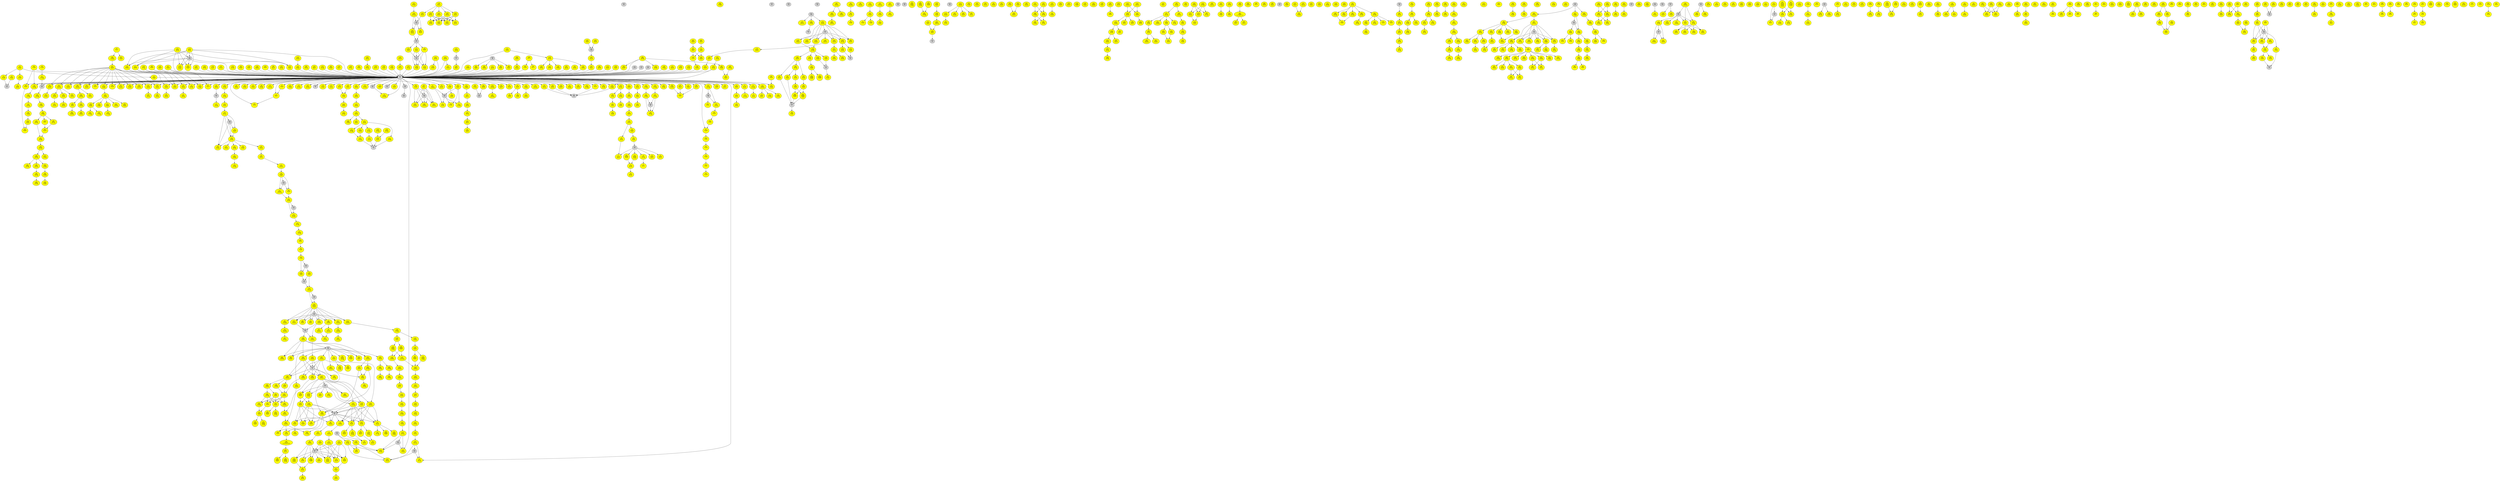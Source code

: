 strict digraph {
	graph [ fontname=Arial, fontsize=10 ];
	node [ fontname=Arial, fontsize=10 ];
	edge [ fontname=Arial, fontsize=10 ];
	"65208"	[id="n0.30",label="0.30\nR02619\n2.6.1.1",style=filled,fillcolor=yellow];
	"65209"	[id="n0.31",label="0.31\nR02466\n4.1.1.29",style=filled,fillcolor=yellow];
	"64121"	[id="n0.32",label="0.32\nR02466\n4.1.1.15",style=filled,fillcolor=yellow];
	"65210"	[id="n0.33",label="0.33\nR00893\n1.13.11.20",style=filled,fillcolor=yellow];
	"65211"	[id="n0.34",label="0.34\nR08744\n2.3.1.65",style=filled,fillcolor=yellow];
	"65212"	[id="n0.35",label="0.35\nR03718\n2.3.1.65",style=filled,fillcolor=yellow];
	"65213"	[id="n0.36",label="0.36\nR01881\n2.7.3.2",style=filled,fillcolor=yellow];
	"65214"	[id="n0.37",label="0.37\nR01883\n2.1.1.2",style=filled,fillcolor=yellow];
	"65215"	[id="n0.38",label="0.38\nR00565\n2.1.4.1",style=filled,fillcolor=yellow];
	"64128"	[id="n342",label="342\nR08157\n3.1.2.21",style=filled,fillcolor=yellow];
	"64129"	[id="n343",label="343\nR08158\n3.1.2.21",style=filled,fillcolor=yellow];
	"64130"	[id="n347",label="347\nR04014\n3.1.2.21",style=filled,fillcolor=yellow];
	"65365"	[id="n348",label="348\nR08159\n2.3.1.85",style=filled,fillcolor=yellow];
	"65366"	[id="n362",label="362\nR07762\n2.3.1.179",style=filled,fillcolor=yellow];
	"65374"	[id="n474",label="474\nR07162\n1.3.1.38",style=filled,fillcolor=yellow];
	"64054"	[id="n64",label="MBB\n64",style=filled];
	"65173"	[id="n476",label="476\nR00391\n2.3.1.16",style=filled,fillcolor=yellow];
	"65452"	[id="n0.114",label="0.114\nR08745\n2.3.1.65",style=filled,fillcolor=yellow];
	"65149"	[id="n0.19",label="MBB\n0.19",style=filled];
	"65453"	[id="n0.115",label="0.115\nR04811\n2.3.1.176",style=filled,fillcolor=yellow];
	"65455"	[id="n0.116",label="0.116\nR04810\n1.1.1.35",style=filled,fillcolor=yellow];
	"65456"	[id="n0.117",label="0.117\nR04809\n4.2.1.107",style=filled,fillcolor=yellow];
	"65457"	[id="n0.118",label="0.118\nR08740\n1.17.99.3",style=filled,fillcolor=yellow];
	"65458"	[id="n0.119",label="0.119\nR08739\n5.1.99.4",style=filled,fillcolor=yellow];
	"65459"	[id="n0.120",label="0.120\nR08738\n6.2.1.7",style=filled,fillcolor=yellow];
	"65460"	[id="n0.121",label="0.121\nR08760\n1.14.15.15",style=filled,fillcolor=yellow];
	"65461"	[id="n0.122",label="0.122\nR08758\n1.14.15.15",style=filled,fillcolor=yellow];
	"65462"	[id="n0.123",label="0.123\nR04806\n1.14.15.15",style=filled,fillcolor=yellow];
	"65442"	[id="n0.124",label="0.124\nR03720\n2.3.1.65",style=filled,fillcolor=yellow];
	"65148"	[id="n0.20",label="MBB\n0.20",style=filled];
	"65443"	[id="n0.125",label="0.125\nR03719\n2.3.1.176",style=filled,fillcolor=yellow];
	"65444"	[id="n0.126",label="0.126\nR04812\n1.1.1.35",style=filled,fillcolor=yellow];
	"65445"	[id="n0.127",label="0.127\nR04813\n4.2.1.107",style=filled,fillcolor=yellow];
	"65446"	[id="n0.128",label="0.128\nR08735\n1.17.99.3",style=filled,fillcolor=yellow];
	"65447"	[id="n0.129",label="0.129\nR08734\n5.1.99.4",style=filled,fillcolor=yellow];
	"65448"	[id="n0.130",label="0.130\nR08733\n6.2.1.7",style=filled,fillcolor=yellow];
	"65449"	[id="n0.131",label="0.131\nR08761\n1.14.15.15",style=filled,fillcolor=yellow];
	"65450"	[id="n0.132",label="0.132\nR08759\n1.14.15.15",style=filled,fillcolor=yellow];
	"65451"	[id="n0.133",label="0.133\nR04807\n1.14.15.15",style=filled,fillcolor=yellow];
	"65464"	[id="n0.134",label="0.134\nR07204\n1.14.14.139",style=filled,fillcolor=yellow];
	"64156"	[id="n0.135",label="0.135\nR04818\nR04819\n1.1.1.50",style=filled,fillcolor=yellow];
	"64157"	[id="n4386",label="4386\nR04818\nR04819\n-.-.-.-",style=filled,fillcolor=yellow];
	"65384"	[id="n0.136",label="0.136\nR04817\n1.3.1.3",style=filled,fillcolor=yellow];
	"64159"	[id="n0.137",label="0.137\nR04824\nR04825\n1.1.1.50",style=filled,fillcolor=yellow];
	"64160"	[id="n4387",label="4387\nR04824\nR04825\n-.-.-.-",style=filled,fillcolor=yellow];
	"65385"	[id="n0.138",label="0.138\nR04823\n1.3.1.3",style=filled,fillcolor=yellow];
	"65386"	[id="n0.139",label="0.139\nR04826\n1.14.18.8",style=filled,fillcolor=yellow];
	"65387"	[id="n0.140",label="0.140\nR04263\n1.1.1.181",style=filled,fillcolor=yellow];
	"65388"	[id="n0.141",label="0.141\nR01463\n1.14.14.23",style=filled,fillcolor=yellow];
	"65389"	[id="n655",label="655\nR08721\n1.1.1.181",style=filled,fillcolor=yellow];
	"65390"	[id="n656",label="656\nR07208\n1.14.14.26",style=filled,fillcolor=yellow];
	"65391"	[id="n657",label="657\nR07207\n1.14.14.25",style=filled,fillcolor=yellow];
	"65392"	[id="n658",label="658\nR08723\n1.1.1.181",style=filled,fillcolor=yellow];
	"65393"	[id="n659",label="659\nR07209\n1.14.14.29",style=filled,fillcolor=yellow];
	"65394"	[id="n660",label="660\nR07218\n1.14.99.38",style=filled,fillcolor=yellow];
	"65395"	[id="n662",label="662\nR08724\n1.1.1.181",style=filled,fillcolor=yellow];
	"65396"	[id="n663",label="663\nR07372\n1.14.14.29",style=filled,fillcolor=yellow];
	"64173"	[id="n664",label="664\nR07372\n1.14.14.23",style=filled,fillcolor=yellow];
	"65397"	[id="n668",label="668\nR08505\n1.14.15.15",style=filled,fillcolor=yellow];
	"65398"	[id="n669",label="669\nR08941\n3.1.6.2",style=filled,fillcolor=yellow];
	"65399"	[id="n670",label="670\nR08977\n2.8.2.2",style=filled,fillcolor=yellow];
	"65410"	[id="n672",label="672\nR04683\n2.4.1.17",style=filled,fillcolor=yellow];
	"65406"	[id="n673",label="673\nR02358\n2.4.1.17",style=filled,fillcolor=yellow];
	"65523"	[id="n675",label="675\nR04353\n2.4.1.17",style=filled,fillcolor=yellow];
	"65524"	[id="n677",label="677\nR04762\n2.1.1.6",style=filled,fillcolor=yellow];
	"64181"	[id="n679",label="679\nR02354\nR02355\n1.14.14.1",style=filled,fillcolor=yellow];
	"65525"	[id="n680",label="680\nR04354\n2.4.1.17",style=filled,fillcolor=yellow];
	"65526"	[id="n682",label="682\nR04764\n2.1.1.6",style=filled,fillcolor=yellow];
	"64184"	[id="n684",label="684\nR03088\nR03090\n1.14.14.1",style=filled,fillcolor=yellow];
	"64185"	[id="n685",label="685\nR02354\nR02355\n-.-.-.-",style=filled,fillcolor=yellow];
	"65412"	[id="n687",label="687\nR03091\n2.4.1.17",style=filled,fillcolor=yellow];
	"64187"	[id="n689",label="689\nR03088\nR03090\n-.-.-.-",style=filled,fillcolor=yellow];
	"64048"	[id="n45",label="MBB\n45",style=filled];
	"65413"	[id="n690",label="690\nR03087\n1.14.14.14",style=filled,fillcolor=yellow];
	"65414"	[id="n692",label="692\nR04761\n1.14.14.14",style=filled,fillcolor=yellow];
	"65415"	[id="n694",label="694\nR02501\n1.14.14.14",style=filled,fillcolor=yellow];
	"64191"	[id="n695",label="695\nR08963\n1.1.1.50",style=filled,fillcolor=yellow];
	"65416"	[id="n696",label="696\nR02497\n1.3.1.22",style=filled,fillcolor=yellow];
	"65417"	[id="n697",label="697\nR02498\n1.3.1.3",style=filled,fillcolor=yellow];
	"65418"	[id="n698",label="698\nR02502\n2.4.1.17",style=filled,fillcolor=yellow];
	"64195"	[id="n702",label="702\nR08945\nR08980\n1.1.1.62",style=filled,fillcolor=yellow];
	"65401"	[id="n703",label="703\nR04758\n1.1.1.146",style=filled,fillcolor=yellow];
	"64197"	[id="n4389",label="4389\nR08945\nR08980\n-.-.-.-",style=filled,fillcolor=yellow];
	"65402"	[id="n704",label="704\nR02725\n1.14.15.4",style=filled,fillcolor=yellow];
	"65521"	[id="n705",label="705\nR04352\n2.4.1.17",style=filled,fillcolor=yellow];
	"64200"	[id="n706",label="706\nR04309\nR04310\n1.1.1.50",style=filled,fillcolor=yellow];
	"64201"	[id="n4390",label="4390\nR04309\nR04310\n-.-.-.-",style=filled,fillcolor=yellow];
	"65403"	[id="n708",label="708\nR01835\n1.3.1.3",style=filled,fillcolor=yellow];
	"65522"	[id="n709",label="709\nR02478\n2.4.1.17",style=filled,fillcolor=yellow];
	"64204"	[id="n710",label="710\nR02476\nR02477\n1.1.1.50",style=filled,fillcolor=yellow];
	"64205"	[id="n4391",label="4391\nR02476\nR02477\n-.-.-.-",style=filled,fillcolor=yellow];
	"65404"	[id="n0.142",label="0.142\nR10242\n1.3.1.22",style=filled,fillcolor=yellow];
	"65407"	[id="n711",label="711\nR02351\n1.14.14.14",style=filled,fillcolor=yellow];
	"65408"	[id="n713",label="713\nR04759\n1.14.14.14",style=filled,fillcolor=yellow];
	"65409"	[id="n715",label="715\nR01840\n1.14.14.14",style=filled,fillcolor=yellow];
	"64055"	[id="n69",label="MBB\n69",style=filled];
	"65517"	[id="n0.143",label="0.143\nR02499\n5.3.3.1",style=filled,fillcolor=yellow];
	"64211"	[id="n0.144",label="0.144\nR02499\n1.1.1.145",style=filled,fillcolor=yellow];
	"64212"	[id="n0.145",label="0.145\nR03406\nR03407\n1.1.1.51",style=filled,fillcolor=yellow];
	"65419"	[id="n0.146",label="0.146\nR01837\n5.3.3.1",style=filled,fillcolor=yellow];
	"64214"	[id="n0.147",label="0.147\nR01837\n1.1.1.145",style=filled,fillcolor=yellow];
	"65420"	[id="n1653",label="1653\nR08961\n1.14.14.23",style=filled,fillcolor=yellow];
	"64216"	[id="n4392",label="4392\nR03406\nR03407\n-.-.-.-",style=filled,fillcolor=yellow];
	"65421"	[id="n1654",label="1654\nR04678\n5.3.3.1",style=filled,fillcolor=yellow];
	"64218"	[id="n1655",label="1655\nR04678\n1.1.1.145",style=filled,fillcolor=yellow];
	"65115"	[id="n0.7",label="MBB\n0.7",style=filled];
	"65422"	[id="n0.148",label="0.148\nR08517\n1.14.14.32",style=filled,fillcolor=yellow];
	"65505"	[id="n1665",label="1665\nR03848\n1.1.1.146",style=filled,fillcolor=yellow];
	"65506"	[id="n1666",label="1666\nR03847\n-.-.-.-",style=filled,fillcolor=yellow];
	"64222"	[id="n1658",label="1658\nR04835\nR04836\n1.1.1.50",style=filled,fillcolor=yellow];
	"64223"	[id="n4388",label="4388\nR04835\nR04836\n-.-.-.-",style=filled,fillcolor=yellow];
	"65518"	[id="n1659",label="1659\nR03713\n1.3.1.3",style=filled,fillcolor=yellow];
	"64225"	[id="n1660",label="1660\nR03263\n1.14.15.4|1.14.15.5",style=filled,fillcolor=yellow];
	"64226"	[id="n1661",label="1661\nR03262\n1.14.15.5",style=filled,fillcolor=yellow];
	"64227"	[id="n1667",label="1667\nR03849\n1.14.14.16",style=filled,fillcolor=yellow];
	"65423"	[id="n1668",label="1668\nR04852\n1.14.14.19",style=filled,fillcolor=yellow];
	"64229"	[id="n1669",label="1669\nR02838\n1.14.14.16",style=filled,fillcolor=yellow];
	"64230"	[id="n1671",label="1671\nR04832\nR04833\n1.1.1.50",style=filled,fillcolor=yellow];
	"64231"	[id="n4393",label="4393\nR04832\nR04833\n-.-.-.-",style=filled,fillcolor=yellow];
	"65509"	[id="n1672",label="1672\nR02841\n1.3.1.3",style=filled,fillcolor=yellow];
	"64233"	[id="n1674",label="1674\nR04829\nR04830\n1.1.1.50",style=filled,fillcolor=yellow];
	"64234"	[id="n4394",label="4394\nR04829\nR04830\n-.-.-.-",style=filled,fillcolor=yellow];
	"65510"	[id="n1675",label="1675\nR02893\n1.3.1.3",style=filled,fillcolor=yellow];
	"65511"	[id="n1676",label="1676\nR02836\n1.1.1.146",style=filled,fillcolor=yellow];
	"65512"	[id="n1677",label="1677\nR02834\n-.-.-.-",style=filled,fillcolor=yellow];
	"65513"	[id="n1678",label="1678\nR02843\n1.14.15.4",style=filled,fillcolor=yellow];
	"65514"	[id="n1679",label="1679\nR04849\n5.3.3.1",style=filled,fillcolor=yellow];
	"64240"	[id="n1680",label="1680\nR04849\n1.1.1.145",style=filled,fillcolor=yellow];
	"65515"	[id="n1681",label="1681\nR02840\n5.3.3.1",style=filled,fillcolor=yellow];
	"64242"	[id="n1682",label="1682\nR02840\n1.1.1.145",style=filled,fillcolor=yellow];
	"65516"	[id="n1683",label="1683\nR04850\n1.14.15.4",style=filled,fillcolor=yellow];
	"64244"	[id="n1684",label="1684\nR04675\n1.14.14.16",style=filled,fillcolor=yellow];
	"65424"	[id="n1685",label="1685\nR03329\n1.14.15.4",style=filled,fillcolor=yellow];
	"64246"	[id="n1686",label="1686\nR03326\n1.14.14.16",style=filled,fillcolor=yellow];
	"65425"	[id="n0.149",label="0.149\nR08518\n1.14.14.32",style=filled,fillcolor=yellow];
	"65426"	[id="n1687",label="1687\nR03325\n1.1.1.149",style=filled,fillcolor=yellow];
	"64067"	[id="n0.8",label="MBB\n0.8",style=filled];
	"65427"	[id="n0.150",label="0.150\nR04676\n1.14.15.6",style=filled,fillcolor=yellow];
	"65428"	[id="n0.151",label="0.151\nR04853\n1.14.14.19",style=filled,fillcolor=yellow];
	"64251"	[id="n2634",label="2634\nR08955\n1.1.1.213",style=filled,fillcolor=yellow];
	"65504"	[id="n2635",label="2635\nR08954\n1.3.1.22",style=filled,fillcolor=yellow];
	"65507"	[id="n2636",label="2636\nR03851\n1.14.15.4",style=filled,fillcolor=yellow];
	"65508"	[id="n2637",label="2637\nR04163\n5.3.3.1",style=filled,fillcolor=yellow];
	"64255"	[id="n2638",label="2638\nR04163\n1.1.1.145",style=filled,fillcolor=yellow];
	"64256"	[id="n2639",label="2639\nR03784\n1.14.14.16",style=filled,fillcolor=yellow];
	"65494"	[id="n2640",label="2640\nR08943\n1.14.14.29",style=filled,fillcolor=yellow];
	"65495"	[id="n2641",label="2641\nR08942\n3.1.6.2",style=filled,fillcolor=yellow];
	"65496"	[id="n2642",label="2642\nR08978\n2.8.2.2",style=filled,fillcolor=yellow];
	"65497"	[id="n2643",label="2643\nR03783\n1.14.14.19",style=filled,fillcolor=yellow];
	"64261"	[id="n2644",label="2644\nR02213\n1.14.14.16",style=filled,fillcolor=yellow];
	"64262"	[id="n2646",label="2646\nR02207\nR02209\n1.1.1.149",style=filled,fillcolor=yellow];
	"65498"	[id="n2647",label="2647\nR02218\n1.14.15.4",style=filled,fillcolor=yellow];
	"64264"	[id="n2649",label="2649\nR04845\nR04846\n1.1.1.50",style=filled,fillcolor=yellow];
	"64265"	[id="n4396",label="4396\nR04845\nR04846\n-.-.-.-",style=filled,fillcolor=yellow];
	"65499"	[id="n76.1",label="76.1\nR02219\n1.3.1.3",style=filled,fillcolor=yellow];
	"65520"	[id="n2650",label="2650\nR08959\n1.1.1.149",style=filled,fillcolor=yellow];
	"64268"	[id="n2651",label="2651\nR08957\n1.1.1.213",style=filled,fillcolor=yellow];
	"64269"	[id="n2652",label="2652\nR08960\n1.1.1.213",style=filled,fillcolor=yellow];
	"65500"	[id="n2653",label="2653\nR08958\n1.1.1.149",style=filled,fillcolor=yellow];
	"65501"	[id="n2654",label="2654\nR02208\n1.3.1.22",style=filled,fillcolor=yellow];
	"65502"	[id="n2655",label="2655\nR02211\n1.14.14.19",style=filled,fillcolor=yellow];
	"64273"	[id="n4395",label="4395\nR02207\nR02209\n-.-.-.-",style=filled,fillcolor=yellow];
	"64068"	[id="n76.0",label="MBB\n76.0",style=filled];
	"65503"	[id="n2656",label="2656\nR03933\n1.14.15.6",style=filled,fillcolor=yellow];
	"64069"	[id="n149",label="MBB\n149",style=filled];
	"65400"	[id="n671",label="671\nR02723\n1.14.15.6",style=filled,fillcolor=yellow];
	"65429"	[id="n0.152",label="0.152\nR01454\n1.14.15.6",style=filled,fillcolor=yellow];
	"65100"	[id="n0.6",label="MBB\n0.6",style=filled];
	"65430"	[id="n0.153",label="0.153\nR01451\nR01456\n1.3.1.21",style=filled,fillcolor=yellow];
	"65145"	[id="n0.21",label="MBB\n0.21",style=filled];
	"65431"	[id="n0.154",label="0.154\nR07215\n1.14.19.20",style=filled,fillcolor=yellow];
	"65146"	[id="n0.22",label="MBB\n0.22",style=filled];
	"65432"	[id="n0.155",label="0.155\nR04804\n5.3.3.5",style=filled,fillcolor=yellow];
	"65433"	[id="n0.156",label="0.156\nR03353\n5.3.3.5",style=filled,fillcolor=yellow];
	"65147"	[id="n0.23",label="MBB\n0.23",style=filled];
	"64281"	[id="n4397",label="4397\nR12405\n-.-.-.-",style=filled,fillcolor=yellow];
	"64282"	[id="n4398",label="4398\nR12404\n-.-.-.-",style=filled,fillcolor=yellow];
	"64283"	[id="n4399",label="4399\nR12403\n-.-.-.-",style=filled,fillcolor=yellow];
	"65174"	[id="n0.41",label="0.41\nR07495\n1.1.1.270",style=filled,fillcolor=yellow];
	"65175"	[id="n0.42",label="0.42\nR07494\n1.1.1.170",style=filled,fillcolor=yellow];
	"65176"	[id="n0.43",label="0.43\nR07509\n1.14.18.9",style=filled,fillcolor=yellow];
	"65131"	[id="n0.13",label="MBB\n0.13",style=filled];
	"65177"	[id="n0.44",label="0.44\nR05639\n1.3.1.70",style=filled,fillcolor=yellow];
	"65178"	[id="n0.45",label="0.45\nR05640\n1.14.14.154",style=filled,fillcolor=yellow];
	"64289"	[id="n4400",label="4400\nR12323\n-.-.-.-",style=filled,fillcolor=yellow];
	"65132"	[id="n0.14",label="MBB\n0.14",style=filled];
	"65179"	[id="n0.46",label="0.46\nR03199\n5.4.99.7",style=filled,fillcolor=yellow];
	"65180"	[id="n0.47",label="0.47\nR02874\n1.14.14.17",style=filled,fillcolor=yellow];
	"65181"	[id="n0.48",label="0.48\nR02872\n2.5.1.21",style=filled,fillcolor=yellow];
	"65182"	[id="n0.49",label="0.49\nR00702\n2.5.1.21",style=filled,fillcolor=yellow];
	"65183"	[id="n1634",label="1634\nR02061\n2.5.1.29",style=filled,fillcolor=yellow];
	"65184"	[id="n1746",label="1746\nR05556\n2.5.1.87",style=filled,fillcolor=yellow];
	"65185"	[id="n1747",label="1747\nR09249\n2.5.1.91",style=filled,fillcolor=yellow];
	"65186"	[id="n0.50",label="0.50\nR04496\n2.1.1.100",style=filled,fillcolor=yellow];
	"65187"	[id="n0.51",label="0.51\nR09845\n3.4.24.84",style=filled,fillcolor=yellow];
	"65188"	[id="n0.52",label="0.52\nR09844\n2.5.1.58",style=filled,fillcolor=yellow];
	"65189"	[id="n0.53",label="0.53\nR02003\n2.5.1.10",style=filled,fillcolor=yellow];
	"65190"	[id="n0.54",label="0.54\nR01658\n2.5.1.1",style=filled,fillcolor=yellow];
	"65133"	[id="n0.15",label="MBB\n0.15",style=filled];
	"65191"	[id="n0.55",label="0.55\nR01121\n4.1.1.33",style=filled,fillcolor=yellow];
	"65192"	[id="n0.56",label="0.56\nR03245\n2.7.4.2",style=filled,fillcolor=yellow];
	"65193"	[id="n0.57",label="0.57\nR02245\n2.7.1.36",style=filled,fillcolor=yellow];
	"65194"	[id="n0.58",label="0.58\nR02082\n1.1.1.34",style=filled,fillcolor=yellow];
	"65196"	[id="n842",label="842\nR04950\n2.3.1.80",style=filled,fillcolor=yellow];
	"64307"	[id="n4384",label="4384\nR00390\n-.-.-.-",style=filled,fillcolor=yellow];
	"64308"	[id="n4385",label="4385\nR05188\n-.-.-.-",style=filled,fillcolor=yellow];
	"65203"	[id="n0.59",label="0.59\nR09450\n3.1.2.2",style=filled,fillcolor=yellow];
	"65204"	[id="n0.60",label="0.60\nR10828\n1.3.1.93",style=filled,fillcolor=yellow];
	"65205"	[id="n0.61",label="0.61\nR10827\n4.2.1.134",style=filled,fillcolor=yellow];
	"65206"	[id="n0.62",label="0.62\nR10826\n1.1.1.330",style=filled,fillcolor=yellow];
	"65207"	[id="n0.63",label="0.63\nR10825\n2.3.1.199",style=filled,fillcolor=yellow];
	"64314"	[id="n0.64",label="0.64\nR10119\n2.3.1.179",style=filled,fillcolor=yellow];
	"64315"	[id="n0.65",label="0.65\nR10115\n2.3.1.179",style=filled,fillcolor=yellow];
	"64060"	[id="n79",label="MBB\n79",style=filled];
	"64316"	[id="n0.276",label="0.276\nR10119\n2.3.1.41",style=filled,fillcolor=yellow];
	"64317"	[id="n0.277",label="0.277\nR10115\n2.3.1.41",style=filled,fillcolor=yellow];
	"64318"	[id="n4381",label="4381\nR12702\n-.-.-.-",style=filled,fillcolor=yellow];
	"65266"	[id="n370",label="370\nR08107\n-.-.-.-",style=filled,fillcolor=yellow];
	"65739"	[id="n371",label="371\nR05922\n-.-.-.-",style=filled,fillcolor=yellow];
	"65265"	[id="n377",label="377\nR04034\n3.1.1.32",style=filled,fillcolor=yellow];
	"65253"	[id="n378",label="378\nR01348\n1.14.14.80",style=filled,fillcolor=yellow];
	"65105"	[id="n63.0",label="MBB\n63.0",style=filled];
	"65356"	[id="n0.82",label="0.82\nR01430\n1.1.1.179",style=filled,fillcolor=yellow];
	"65159"	[id="n203",label="MBB\n203",style=filled];
	"64085"	[id="n167",label="MBB\n167",style=filled];
	"64071"	[id="n66.0",label="MBB\n66.0",style=filled];
	"65245"	[id="n1450",label="1450\nR00888\n4.2.1.47",style=filled,fillcolor=yellow];
	"65681"	[id="n1459",label="1459\nR05990\n2.4.99.1",style=filled,fillcolor=yellow];
	"65682"	[id="n1460",label="1460\nR05989\n2.4.1.38",style=filled,fillcolor=yellow];
	"65683"	[id="n1461",label="1461\nR05988\n2.4.1.68",style=filled,fillcolor=yellow];
	"65684"	[id="n1462",label="1462\nR05986\n2.4.1.144",style=filled,fillcolor=yellow];
	"65679"	[id="n1463",label="1463\nR05992\n2.4.1.201",style=filled,fillcolor=yellow];
	"65680"	[id="n1464",label="1464\nR05991\n2.4.1.155",style=filled,fillcolor=yellow];
	"65685"	[id="n1465",label="1465\nR05987\n2.4.1.145",style=filled,fillcolor=yellow];
	"65686"	[id="n1469",label="1469\nR05985\n2.4.1.143",style=filled,fillcolor=yellow];
	"64333"	[id="n1475",label="1475\nR09319\n2.4.1.68",style=filled,fillcolor=yellow];
	"65687"	[id="n1476",label="1476\nR05984\n3.2.1.114",style=filled,fillcolor=yellow];
	"65688"	[id="n1477",label="1477\nR05983\n2.4.1.101",style=filled,fillcolor=yellow];
	"64336"	[id="n1478",label="1478\nR05982\n3.2.1.113",style=filled,fillcolor=yellow];
	"64337"	[id="n4402",label="4402\nR12479\n-.-.-.-",style=filled,fillcolor=yellow];
	"64338"	[id="n4403",label="4403\nR06722\n-.-.-.-",style=filled,fillcolor=yellow];
	"64339"	[id="n1480",label="1480\nR06722\n3.2.1.113",style=filled,fillcolor=yellow];
	"65674"	[id="n1481",label="1481\nR05981\n3.2.1.84",style=filled,fillcolor=yellow];
	"65675"	[id="n1482",label="1482\nR05980\n3.2.1.84",style=filled,fillcolor=yellow];
	"65676"	[id="n1483",label="1483\nR05979\n3.2.1.106",style=filled,fillcolor=yellow];
	"64047"	[id="n40.0",label="MBB\n40.0",style=filled];
	"65218"	[id="n0.39",label="0.39\nR00259\n2.3.1.1",style=filled,fillcolor=yellow];
	"65134"	[id="n0.12",label="MBB\n0.12",style=filled];
	"65219"	[id="n0.40",label="0.40\nR01989\n2.1.4.1",style=filled,fillcolor=yellow];
	"65558"	[id="n0.172",label="0.172\nR06604\n4.1.1.97",style=filled,fillcolor=yellow];
	"64346"	[id="n0.272",label="0.272\nR06601\n3.5.2.17",style=filled,fillcolor=yellow];
	"64347"	[id="n0.67",label="0.67\nR02106\n1.7.3.3",style=filled,fillcolor=yellow];
	"65254"	[id="n0.68",label="0.68\nR02107\n1.17.3.2",style=filled,fillcolor=yellow];
	"65255"	[id="n0.69",label="0.69\nR02103\n1.17.1.4",style=filled,fillcolor=yellow];
	"65530"	[id="n923",label="923\nR01232\n3.6.1.17",style=filled,fillcolor=yellow];
	"65531"	[id="n0.70",label="0.70\nR04620\n3.1.3.1",style=filled,fillcolor=yellow];
	"64056"	[id="n70",label="MBB\n70",style=filled];
	"65536"	[id="n0.71",label="0.71\nR08208\n1.1.1.153",style=filled,fillcolor=yellow];
	"65537"	[id="n0.72",label="0.72\nR01813\n1.1.1.153",style=filled,fillcolor=yellow];
	"65538"	[id="n0.73",label="0.73\nR04285\n1.1.1.21",style=filled,fillcolor=yellow];
	"64355"	[id="n0.74",label="0.74\nR04285\n1.1.1.184",style=filled,fillcolor=yellow];
	"65834"	[id="n0.75",label="0.75\nR11764\n1.1.1.21",style=filled,fillcolor=yellow];
	"64357"	[id="n0.76",label="0.76\nR11763\n1.1.1.213",style=filled,fillcolor=yellow];
	"65539"	[id="n0.77",label="0.77\nR04286\n4.2.3.12",style=filled,fillcolor=yellow];
	"65540"	[id="n1208",label="1208\nR09959\n4.1.2.50",style=filled,fillcolor=yellow];
	"65541"	[id="n0.78",label="0.78\nR04639\n3.5.4.16",style=filled,fillcolor=yellow];
	"65542"	[id="n0.79",label="0.79\nR05048\n3.5.4.16",style=filled,fillcolor=yellow];
	"65543"	[id="n0.80",label="0.80\nR05046\n3.5.4.16",style=filled,fillcolor=yellow];
	"65544"	[id="n0.81",label="0.81\nR00428\n3.5.4.16",style=filled,fillcolor=yellow];
	"65545"	[id="n1211",label="1211\nR11583\n2.8.1.9",style=filled,fillcolor=yellow];
	"65546"	[id="n1212",label="1212\nR09735\n2.10.1.1",style=filled,fillcolor=yellow];
	"65547"	[id="n1213",label="1213\nR09726\n2.7.7.75",style=filled,fillcolor=yellow];
	"65548"	[id="n1214",label="1214\nR09395\n2.8.1.12",style=filled,fillcolor=yellow];
	"65549"	[id="n1215",label="1215\nR11372\n4.6.1.17",style=filled,fillcolor=yellow];
	"65550"	[id="n1216",label="1216\nR09394\n4.1.99.22",style=filled,fillcolor=yellow];
	"65338"	[id="n0.91",label="0.91\nR00912\n6.3.2.11",style=filled,fillcolor=yellow];
	"65223"	[id="n757",label="757\nR07412\n-.-.-.-",style=filled,fillcolor=yellow];
	"65224"	[id="n758",label="758\nR07411\n2.5.1.141",style=filled,fillcolor=yellow];
	"65225"	[id="n759",label="759\nR00078\n1.16.3.1",style=filled,fillcolor=yellow];
	"65226"	[id="n760",label="760\nR02480\n4.4.1.17",style=filled,fillcolor=yellow];
	"65227"	[id="n47.1",label="47.1\nR11329\n4.99.1.9",style=filled,fillcolor=yellow];
	"65847"	[id="n778",label="778\nR04979\n3.2.1.31",style=filled,fillcolor=yellow];
	"65849"	[id="n779",label="779\nR02389\n2.4.1.17",style=filled,fillcolor=yellow];
	"64378"	[id="n47.2",label="47.2\nR02391\nR02393\n1.3.1.24",style=filled,fillcolor=yellow];
	"64379"	[id="n4407",label="4407\nR02391\nR02393\n-.-.-.-",style=filled,fillcolor=yellow];
	"65123"	[id="n47.0",label="MBB\n47.0",style=filled];
	"65228"	[id="n780",label="780\nR03222\n1.3.3.4",style=filled,fillcolor=yellow];
	"65229"	[id="n783",label="783\nR03220\n1.3.3.3",style=filled,fillcolor=yellow];
	"65230"	[id="n784",label="784\nR04178\n1.3.3.15",style=filled,fillcolor=yellow];
	"65231"	[id="n785",label="785\nR03197\n4.1.1.37",style=filled,fillcolor=yellow];
	"65232"	[id="n824",label="824\nR03165\n4.2.1.75",style=filled,fillcolor=yellow];
	"65233"	[id="n829",label="829\nR00084\n2.5.1.61",style=filled,fillcolor=yellow];
	"65234"	[id="n830",label="830\nR00036\n4.2.1.24",style=filled,fillcolor=yellow];
	"65235"	[id="n831",label="831\nR00830\n2.3.1.37",style=filled,fillcolor=yellow];
	"65342"	[id="n431",label="431\nR10994\n6.3.2.3",style=filled,fillcolor=yellow];
	"65343"	[id="n432",label="432\nR10993\n6.3.2.2",style=filled,fillcolor=yellow];
	"65345"	[id="n0.101",label="0.101\nR03534\n1.1.99.2",style=filled,fillcolor=yellow];
	"64391"	[id="n0.66",label="0.66\nR07460\n2.8.1.7",style=filled,fillcolor=yellow];
	"65339"	[id="n954",label="954\nR03104\n1.1.1.27",style=filled,fillcolor=yellow];
	"65331"	[id="n0.92",label="0.92\nR04065\n1.2.1.3",style=filled,fillcolor=yellow];
	"65332"	[id="n0.93",label="0.93\nR02150\n1.4.3.22",style=filled,fillcolor=yellow];
	"65333"	[id="n1022",label="1022\nR04996\n1.2.1.5",style=filled,fillcolor=yellow];
	"65334"	[id="n1023",label="1023\nR04674\n1.4.3.4",style=filled,fillcolor=yellow];
	"65335"	[id="n1024",label="1024\nR02155\n2.1.1.8",style=filled,fillcolor=yellow];
	"65336"	[id="n0.94",label="0.94\nR01167\n4.1.1.22",style=filled,fillcolor=yellow];
	"64399"	[id="n4412",label="4412\nR12298\n-.-.-.-",style=filled,fillcolor=yellow];
	"64400"	[id="n4413",label="4413\nR12297\n-.-.-.-",style=filled,fillcolor=yellow];
	"64401"	[id="n4414",label="4414\nR12296\n-.-.-.-",style=filled,fillcolor=yellow];
	"64402"	[id="n4415",label="4415\nR12244\n-.-.-.-",style=filled,fillcolor=yellow];
	"64403"	[id="n4416",label="4416\nR12295\n-.-.-.-",style=filled,fillcolor=yellow];
	"64404"	[id="n4417",label="4417\nR12294\n-.-.-.-",style=filled,fillcolor=yellow];
	"65236"	[id="n0.95",label="0.95\nR07363\n1.13.11.53",style=filled,fillcolor=yellow];
	"65237"	[id="n0.96",label="0.96\nR05050\n1.2.1.3",style=filled,fillcolor=yellow];
	"65238"	[id="n0.97",label="0.97\nR04025\n1.4.3.4",style=filled,fillcolor=yellow];
	"65239"	[id="n0.98",label="0.98\nR01154\n2.3.1.57",style=filled,fillcolor=yellow];
	"65240"	[id="n0.99",label="0.99\nR00111\n1.14.13.39",style=filled,fillcolor=yellow];
	"65241"	[id="n0.100",label="0.100\nR00558\n1.14.13.39",style=filled,fillcolor=yellow];
	"64411"	[id="n900",label="900\nR04085\n1.2.3.1",style=filled,fillcolor=yellow];
	"64412"	[id="n901",label="901\nR08408\n1.2.3.1",style=filled,fillcolor=yellow];
	"65819"	[id="n902",label="902\nR01269\n2.1.1.1",style=filled,fillcolor=yellow];
	"65340"	[id="n0.88",label="0.88\nR00590\n4.3.1.17",style=filled,fillcolor=yellow];
	"65199"	[id="n376",label="376\nR06525\n1.14.18.5",style=filled,fillcolor=yellow];
	"65201"	[id="n175.0",label="175.0\nR06528\n3.5.1.23",style=filled,fillcolor=yellow];
	"65202"	[id="n2126",label="2126\nR06526\n1.14.18.5",style=filled,fillcolor=yellow];
	"65341"	[id="n0.89",label="0.89\nR01394\n5.3.1.22",style=filled,fillcolor=yellow];
	"65263"	[id="n423",label="423\nR04311\n2.5.1.26",style=filled,fillcolor=yellow];
	"65264"	[id="n0.90",label="0.90\nR01013\n2.3.1.42",style=filled,fillcolor=yellow];
	"64051"	[id="n0.287",label="MBB\n0.287",style=filled];
	"64421"	[id="n0.83",label="0.83\nR01184\n1.13.99.1",style=filled,fillcolor=yellow];
	"65327"	[id="n0.84",label="0.84\nR01478\n3.2.1.31",style=filled,fillcolor=yellow];
	"65326"	[id="n1343",label="1343\nR01660\n2.7.1.106",style=filled,fillcolor=yellow];
	"65328"	[id="n0.85",label="0.85\nR08615\n2.4.1.17",style=filled,fillcolor=yellow];
	"65329"	[id="n0.86",label="0.86\nR01384\n4.1.1.35",style=filled,fillcolor=yellow];
	"64426"	[id="n4411",label="4411\nR01478\n-.-.-.-",style=filled,fillcolor=yellow];
	"65267"	[id="n56.1",label="56.1\nR07388\n3.1.4.39",style=filled,fillcolor=yellow];
	"65268"	[id="n409",label="409\nR07380\n-.-.-.-",style=filled,fillcolor=yellow];
	"65269"	[id="n56.2",label="56.2\nR07385\n3.1.4.4",style=filled,fillcolor=yellow];
	"65106"	[id="n56.0",label="MBB\n56.0",style=filled];
	"65270"	[id="n2025",label="2025\nR03415\n3.3.2.2",style=filled,fillcolor=yellow];
	"65277"	[id="n2026",label="2026\nR07111\n3.3.2.10",style=filled,fillcolor=yellow];
	"65278"	[id="n2027",label="2027\nR07052\n1.14.14.1",style=filled,fillcolor=yellow];
	"65279"	[id="n2028",label="2028\nR07110\n3.3.2.10",style=filled,fillcolor=yellow];
	"65280"	[id="n2029",label="2029\nR07051\n1.14.14.1",style=filled,fillcolor=yellow];
	"65281"	[id="n2030",label="2030\nR07109\n3.3.2.10",style=filled,fillcolor=yellow];
	"65282"	[id="n2031",label="2031\nR07050\n1.14.14.1",style=filled,fillcolor=yellow];
	"65283"	[id="n2032",label="2032\nR07108\n3.3.2.10",style=filled,fillcolor=yellow];
	"65284"	[id="n2033",label="2033\nR07048\n1.14.14.1",style=filled,fillcolor=yellow];
	"64439"	[id="n2034",label="2034\nR07054\n1.14.14.1",style=filled,fillcolor=yellow];
	"64440"	[id="n2035",label="2035\nR07053\n-.-.-.-",style=filled,fillcolor=yellow];
	"65285"	[id="n2036",label="2036\nR07038\n-.-.-.-",style=filled,fillcolor=yellow];
	"65286"	[id="n2037",label="2037\nR07041\n1.14.15.3",style=filled,fillcolor=yellow];
	"65287"	[id="n2040",label="2040\nR07046\n1.14.14.1",style=filled,fillcolor=yellow];
	"65288"	[id="n2046",label="2046\nR01596\n1.13.11.31",style=filled,fillcolor=yellow];
	"65289"	[id="n2047",label="2047\nR07044\n1.14.14.1",style=filled,fillcolor=yellow];
	"65290"	[id="n2048",label="2048\nR07042\n1.14.14.1",style=filled,fillcolor=yellow];
	"65291"	[id="n2049",label="2049\nR07045\n1.14.14.1",style=filled,fillcolor=yellow];
	"65292"	[id="n2050",label="2050\nR07043\n1.14.14.1",style=filled,fillcolor=yellow];
	"65293"	[id="n2052",label="2052\nR07035\n1.11.1.9",style=filled,fillcolor=yellow];
	"65294"	[id="n2053",label="2053\nR01593\n1.13.11.33",style=filled,fillcolor=yellow];
	"65295"	[id="n2056",label="2056\nR07056\n1.14.14.1",style=filled,fillcolor=yellow];
	"64452"	[id="n2058",label="2058\nR03626\n1.13.11.33",style=filled,fillcolor=yellow];
	"64453"	[id="n2057",label="2057\nR03626\n1.13.11.12",style=filled,fillcolor=yellow];
	"65139"	[id="n220",label="MBB\n220",style=filled];
	"65296"	[id="n2068",label="2068\nR07064\n3.1.1.4",style=filled,fillcolor=yellow];
	"65297"	[id="n2079",label="2079\nR07861\n-.-.-.-",style=filled,fillcolor=yellow];
	"65298"	[id="n2085",label="2085\nR07859\n3.1.1.4",style=filled,fillcolor=yellow];
	"65299"	[id="n2086",label="2086\nR07860\n3.1.1.32",style=filled,fillcolor=yellow];
	"65300"	[id="n2087",label="2087\nR07034\n1.11.1.9",style=filled,fillcolor=yellow];
	"65301"	[id="n2088",label="2088\nR03866\n1.14.13.30",style=filled,fillcolor=yellow];
	"65302"	[id="n2089",label="2089\nR03057\n3.3.2.6",style=filled,fillcolor=yellow];
	"65753"	[id="n2093",label="2093\nR09875\n3.4.19.14",style=filled,fillcolor=yellow];
	"64462"	[id="n2094",label="2094\nR03059\n4.4.1.20",style=filled,fillcolor=yellow];
	"65303"	[id="n2095",label="2095\nR03058\n1.13.11.34",style=filled,fillcolor=yellow];
	"65304"	[id="n2096",label="2096\nR01595\n1.13.11.34",style=filled,fillcolor=yellow];
	"65305"	[id="n2099",label="2099\nR02267\n5.3.99.4",style=filled,fillcolor=yellow];
	"65306"	[id="n2101",label="2101\nR02581\n1.1.1.184",style=filled,fillcolor=yellow];
	"65307"	[id="n2102",label="2102\nR02581\n1.1.1.189",style=filled,fillcolor=yellow];
	"65308"	[id="n2106",label="2106\nR02265\n5.3.99.3",style=filled,fillcolor=yellow];
	"65309"	[id="n2109",label="2109\nR02268\n5.3.99.5",style=filled,fillcolor=yellow];
	"64470"	[id="n2110",label="2110\nR02799\n1.1.1.188",style=filled,fillcolor=yellow];
	"65310"	[id="n2114",label="2114\nR02266\n5.3.99.2",style=filled,fillcolor=yellow];
	"65311"	[id="n2115",label="2115\nR09506\n1.11.1.20",style=filled,fillcolor=yellow];
	"65312"	[id="n2116",label="2116\nR00073\n1.14.99.1",style=filled,fillcolor=yellow];
	"65313"	[id="n2117",label="2117\nR01590\n1.14.99.1",style=filled,fillcolor=yellow];
	"64475"	[id="n2118",label="2118\nR07046\n1.14.15.3",style=filled,fillcolor=yellow];
	"65314"	[id="n1320",label="1320\nR05202\n2.7.1.158",style=filled,fillcolor=yellow];
	"65140"	[id="n207",label="MBB\n207",style=filled];
	"65315"	[id="n1321",label="1321\nR05801\n2.7.1.151",style=filled,fillcolor=yellow];
	"65316"	[id="n1322",label="1322\nR05800\n2.7.1.151",style=filled,fillcolor=yellow];
	"65317"	[id="n1323",label="1323\nR03478\n2.7.1.140",style=filled,fillcolor=yellow];
	"65318"	[id="n1324",label="1324\nR03429\n2.7.1.159",style=filled,fillcolor=yellow];
	"65321"	[id="n1325",label="1325\nR06623\n3.1.4.50",style=filled,fillcolor=yellow];
	"65324"	[id="n0.87",label="0.87\nR01801\n2.7.8.5",style=filled,fillcolor=yellow];
	"65325"	[id="n2119",label="2119\nR02030\n2.7.8.41",style=filled,fillcolor=yellow];
	"64484"	[id="n4419",label="4419\nR12293\n-.-.-.-",style=filled,fillcolor=yellow];
	"64485"	[id="n4420",label="4420\nR12292\n-.-.-.-",style=filled,fillcolor=yellow];
	"65699"	[id="n2913",label="2913\nR11407\n2.4.1.312",style=filled,fillcolor=yellow];
	"65701"	[id="n2914",label="2914\nR07621\n-.-.-.-",style=filled,fillcolor=yellow];
	"64104"	[id="n238",label="MBB\n238",style=filled];
	"65700"	[id="n2915",label="2915\nR07620\n2.4.1.109",style=filled,fillcolor=yellow];
	"64489"	[id="n4421",label="4421\nR12173\n-.-.-.-",style=filled,fillcolor=yellow];
	"64490"	[id="n470",label="470\nR07769\n2.3.1.181",style=filled,fillcolor=yellow];
	"64491"	[id="n471",label="471\nR07768\n2.8.1.8",style=filled,fillcolor=yellow];
	"64492"	[id="n472",label="472\nR07767\n2.8.1.8",style=filled,fillcolor=yellow];
	"64493"	[id="n473",label="473\nR07766\n2.3.1.181",style=filled,fillcolor=yellow];
	"65222"	[id="n0.102",label="0.102\nR10092\n4.2.1.1",style=filled,fillcolor=yellow];
	"65344"	[id="n2164",label="2164\nR10677\n6.3.1.17",style=filled,fillcolor=yellow];
	"64045"	[id="n1",label="MBB\n1",style=filled];
	"65349"	[id="n0.103",label="0.103\nR01737\n2.7.1.12",style=filled,fillcolor=yellow];
	"65350"	[id="n0.104",label="0.104\nR01519\n3.1.1.17",style=filled,fillcolor=yellow];
	"64073"	[id="n150",label="MBB\n150",style=filled];
	"65357"	[id="n0.105",label="0.105\nR02731\n3.1.3.46",style=filled,fillcolor=yellow];
	"65358"	[id="n2604",label="2604\nR03161\n2.7.1.52",style=filled,fillcolor=yellow];
	"65359"	[id="n2606",label="2606\nR03688\n4.2.1.68",style=filled,fillcolor=yellow];
	"65360"	[id="n0.106",label="0.106\nR00801\n3.2.1.20",style=filled,fillcolor=yellow];
	"64502"	[id="n0.107",label="0.107\nR00801\n3.2.1.10",style=filled,fillcolor=yellow];
	"64503"	[id="n0.108",label="0.108\nR00801\n3.2.1.48",style=filled,fillcolor=yellow];
	"64504"	[id="n0.278",label="0.278\nR00801\n3.2.1.26",style=filled,fillcolor=yellow];
	"65361"	[id="n0.109",label="0.109\nR01103\n3.2.1.22",style=filled,fillcolor=yellow];
	"65362"	[id="n0.110",label="0.110\nR03634\n3.2.1.22",style=filled,fillcolor=yellow];
	"64074"	[id="n151",label="MBB\n151",style=filled];
	"65363"	[id="n0.111",label="0.111\nR01101\n3.2.1.22",style=filled,fillcolor=yellow];
	"65364"	[id="n0.112",label="0.112\nR05549\n3.2.1.22",style=filled,fillcolor=yellow];
	"65142"	[id="n0.18",label="MBB\n0.18",style=filled];
	"65143"	[id="n233",label="MBB\n233",style=filled];
	"65375"	[id="n0.113",label="0.113\nR02487\n1.3.8.6",style=filled,fillcolor=yellow];
	"65376"	[id="n2617",label="2617\nR01923\n2.3.1.21",style=filled,fillcolor=yellow];
	"65377"	[id="n1688",label="1688\nR09515\n1.14.15.16",style=filled,fillcolor=yellow];
	"65378"	[id="n1689",label="1689\nR03610\n1.14.15.18",style=filled,fillcolor=yellow];
	"65379"	[id="n1690",label="1690\nR09516\n1.14.15.16",style=filled,fillcolor=yellow];
	"65380"	[id="n1692",label="1692\nR03611\n1.14.14.24",style=filled,fillcolor=yellow];
	"65381"	[id="n598",label="598\nR07488\n-.-.-.-",style=filled,fillcolor=yellow];
	"65382"	[id="n599",label="599\nR07487\n1.3.1.21",style=filled,fillcolor=yellow];
	"65383"	[id="n600",label="600\nR07486\n1.14.19.20",style=filled,fillcolor=yellow];
	"65434"	[id="n606",label="606\nR07505\n1.14.19.20",style=filled,fillcolor=yellow];
	"65435"	[id="n641",label="641\nR07493\n-.-.-.-",style=filled,fillcolor=yellow];
	"65436"	[id="n643",label="643\nR11096\n-.-.-.-",style=filled,fillcolor=yellow];
	"65437"	[id="n644",label="644\nR07492\n1.3.1.21",style=filled,fillcolor=yellow];
	"65438"	[id="n645",label="645\nR07491\n1.14.19.20",style=filled,fillcolor=yellow];
	"65439"	[id="n647",label="647\nR07484\n5.3.3.5",style=filled,fillcolor=yellow];
	"65440"	[id="n648",label="648\nR07483\n1.3.1.70",style=filled,fillcolor=yellow];
	"65441"	[id="n649",label="649\nR05731\n1.14.14.154",style=filled,fillcolor=yellow];
	"65454"	[id="n665",label="665\nR08728\n1.1.1.181",style=filled,fillcolor=yellow];
	"65463"	[id="n666",label="666\nR08727\n1.14.14.29",style=filled,fillcolor=yellow];
	"65465"	[id="n0.157",label="0.157\nR01364\n3.7.1.2",style=filled,fillcolor=yellow];
	"65466"	[id="n0.158",label="0.158\nR03181\n5.2.1.2",style=filled,fillcolor=yellow];
	"65467"	[id="n0.159",label="0.159\nR02519\n1.13.11.5",style=filled,fillcolor=yellow];
	"65468"	[id="n0.160",label="0.160\nR02521\n1.13.11.27",style=filled,fillcolor=yellow];
	"65469"	[id="n2515",label="2515\nR03953\n1.11.1.8",style=filled,fillcolor=yellow];
	"65470"	[id="n2516",label="2516\nR03208\n1.11.1.8",style=filled,fillcolor=yellow];
	"65471"	[id="n2517",label="2517\nR03973\n1.11.1.8",style=filled,fillcolor=yellow];
	"65472"	[id="n2518",label="2518\nR03539\n1.11.1.8",style=filled,fillcolor=yellow];
	"65473"	[id="n0.161",label="0.161\nR02078\n1.14.18.1",style=filled,fillcolor=yellow];
	"65474"	[id="n1055",label="1055\nR04881\n2.1.1.6",style=filled,fillcolor=yellow];
	"64057"	[id="n71",label="MBB\n71",style=filled];
	"65475"	[id="n1056",label="1056\nR02532\n1.4.3.4",style=filled,fillcolor=yellow];
	"64539"	[id="n1057",label="1057\nR04891\nR04892\n1.2.1.5",style=filled,fillcolor=yellow];
	"64540"	[id="n4428",label="4428\nR04891\nR04892\n-.-.-.-",style=filled,fillcolor=yellow];
	"65476"	[id="n1058",label="1058\nR04893\n1.4.3.4",style=filled,fillcolor=yellow];
	"65477"	[id="n1059",label="1059\nR02534\n2.1.1.6",style=filled,fillcolor=yellow];
	"65478"	[id="n1060",label="1060\nR04894\n1.4.3.4",style=filled,fillcolor=yellow];
	"65479"	[id="n1061",label="1061\nR02920\n2.1.1.6",style=filled,fillcolor=yellow];
	"65480"	[id="n1062",label="1062\nR02919\n1.4.3.4",style=filled,fillcolor=yellow];
	"65481"	[id="n1063",label="1063\nR02533\n2.1.1.28",style=filled,fillcolor=yellow];
	"65482"	[id="n1064",label="1064\nR02535\n1.14.17.1",style=filled,fillcolor=yellow];
	"65609"	[id="n1065",label="1065\nR03304\n2.1.1.6",style=filled,fillcolor=yellow];
	"64075"	[id="n152",label="MBB\n152",style=filled];
	"65483"	[id="n0.162",label="0.162\nR04300\n1.4.3.4",style=filled,fillcolor=yellow];
	"64550"	[id="n1131",label="1131\nR04888\nR04889\n1.2.1.5",style=filled,fillcolor=yellow];
	"64551"	[id="n4429",label="4429\nR04888\nR04889\n-.-.-.-",style=filled,fillcolor=yellow];
	"65484"	[id="n1132",label="1132\nR04890\n1.4.3.4",style=filled,fillcolor=yellow];
	"65485"	[id="n1134",label="1134\nR04301\n2.1.1.6",style=filled,fillcolor=yellow];
	"64554"	[id="n0.163",label="0.163\nR04300\n1.4.3.21",style=filled,fillcolor=yellow];
	"65486"	[id="n0.164",label="0.164\nR02080\n4.1.1.28",style=filled,fillcolor=yellow];
	"65487"	[id="n0.165",label="0.165\nR01815\n1.14.16.2",style=filled,fillcolor=yellow];
	"65488"	[id="n0.166",label="0.166\nR00731\n1.14.18.1",style=filled,fillcolor=yellow];
	"64076"	[id="n153",label="MBB\n153",style=filled];
	"65489"	[id="n0.167",label="0.167\nR02382\n1.4.3.4",style=filled,fillcolor=yellow];
	"64559"	[id="n0.168",label="0.168\nR02382\n1.4.3.21",style=filled,fillcolor=yellow];
	"65490"	[id="n0.169",label="0.169\nR00736\n4.1.1.28",style=filled,fillcolor=yellow];
	"65491"	[id="n2560",label="2560\nR02918\n6.1.1.1",style=filled,fillcolor=yellow];
	"65095"	[id="n0.2",label="MBB\n0.2",style=filled];
	"65124"	[id="n164",label="MBB\n164",style=filled];
	"65125"	[id="n165",label="MBB\n165",style=filled];
	"64562"	[id="n1663",label="1663\nR04842\nR04843\n1.1.1.50",style=filled,fillcolor=yellow];
	"65519"	[id="n2657",label="2657\nR04840\n1.1.1.146",style=filled,fillcolor=yellow];
	"64564"	[id="n43.0",label="43.0\nR02350\n2.8.2.4",style=filled,fillcolor=yellow];
	"64565"	[id="n2658",label="2658\nR04837\nR04838\n1.1.1.50",style=filled,fillcolor=yellow];
	"65527"	[id="n0.170",label="0.170\nR00669\n3.5.1.14",style=filled,fillcolor=yellow];
	"65551"	[id="n2659",label="2659\nR00961\n3.6.1.5",style=filled,fillcolor=yellow];
	"65552"	[id="n2660",label="2660\nR00720\n3.6.1.8",style=filled,fillcolor=yellow];
	"64569"	[id="n2661",label="2661\nR00961\n3.6.1.6",style=filled,fillcolor=yellow];
	"64570"	[id="n2662",label="2662\nR00961\n3.6.1.64",style=filled,fillcolor=yellow];
	"65126"	[id="n168",label="MBB\n168",style=filled];
	"65116"	[id="n0.9",label="MBB\n0.9",style=filled];
	"65553"	[id="n2664",label="2664\nR02720\n3.6.1.66",style=filled,fillcolor=yellow];
	"65554"	[id="n0.171",label="0.171\nR00184\n3.6.1.17",style=filled,fillcolor=yellow];
	"65555"	[id="n2668",label="2668\nR02805\n3.6.1.17",style=filled,fillcolor=yellow];
	"65556"	[id="n2670",label="2670\nR01054\n3.6.1.13",style=filled,fillcolor=yellow];
	"65101"	[id="n106",label="MBB\n106",style=filled];
	"65557"	[id="n2673",label="2673\nR00187\n3.6.1.29",style=filled,fillcolor=yellow];
	"65559"	[id="n1643",label="1643\nR07942\n1.17.3.2",style=filled,fillcolor=yellow];
	"64577"	[id="n0.173",label="0.173\nR07943\n1.14.14.1",style=filled,fillcolor=yellow];
	"64578"	[id="n1645",label="1645\nR07981\n1.7.3.3",style=filled,fillcolor=yellow];
	"65560"	[id="n1642",label="1642\nR07978\n1.17.3.2",style=filled,fillcolor=yellow];
	"64580"	[id="n1647",label="1647\nR07945\n1.14.14.1",style=filled,fillcolor=yellow];
	"65561"	[id="n1649",label="1649\nR07940\n2.3.1.5",style=filled,fillcolor=yellow];
	"65562"	[id="n1650",label="1650\nR07979\n1.17.3.2",style=filled,fillcolor=yellow];
	"65563"	[id="n1651",label="1651\nR07977\n1.17.3.2",style=filled,fillcolor=yellow];
	"64584"	[id="n0.174",label="0.174\nR07939\n1.14.14.1",style=filled,fillcolor=yellow];
	"65567"	[id="n2682",label="2682\nR00969\n3.6.1.17",style=filled,fillcolor=yellow];
	"65568"	[id="n925",label="925\nR00139\n2.7.4.6",style=filled,fillcolor=yellow];
	"65569"	[id="n0.175",label="0.175\nR00357\n1.4.3.2",style=filled,fillcolor=yellow];
	"65570"	[id="n0.176",label="0.176\nR00489\n4.1.1.15",style=filled,fillcolor=yellow];
	"65571"	[id="n0.177",label="0.177\nR00489\n4.1.1.11",style=filled,fillcolor=yellow];
	"64590"	[id="n0.178",label="0.178\nR07410\nR07407\n1.4.1.21",style=filled,fillcolor=yellow];
	"64591"	[id="n4435",label="4435\nR07410\nR07407\n-.-.-.-",style=filled,fillcolor=yellow];
	"64052"	[id="n0.288",label="MBB\n0.288",style=filled];
	"65572"	[id="n0.179",label="0.179\nR00348\n3.5.1.3",style=filled,fillcolor=yellow];
	"65573"	[id="n0.180",label="0.180\nR00359\n1.4.3.1",style=filled,fillcolor=yellow];
	"65574"	[id="n0.181",label="0.181\nR00369\n2.6.1.44",style=filled,fillcolor=yellow];
	"65575"	[id="n0.182",label="0.182\nR00269\n3.5.1.3",style=filled,fillcolor=yellow];
	"65809"	[id="n0.183",label="0.183\nR00197\n1.1.2.4",style=filled,fillcolor=yellow];
	"64597"	[id="n0.184",label="0.184\nR01736\n3.1.2.6",style=filled,fillcolor=yellow];
	"64062"	[id="n0.290",label="MBB\n0.290",style=filled];
	"65579"	[id="n0.185",label="0.185\nR02529\n1.4.3.4",style=filled,fillcolor=yellow];
	"64599"	[id="n0.186",label="0.186\nR02529\n1.4.3.21",style=filled,fillcolor=yellow];
	"65580"	[id="n984",label="984\nR01687\n2.3.2.2",style=filled,fillcolor=yellow];
	"65581"	[id="n0.187",label="0.187\nR01682\n4.1.1.29",style=filled,fillcolor=yellow];
	"64602"	[id="n0.188",label="0.188\nR01682\n4.1.1.15",style=filled,fillcolor=yellow];
	"65118"	[id="n0.10",label="MBB\n0.10",style=filled];
	"65582"	[id="n1927",label="1927\nR02408\n4.4.1.1",style=filled,fillcolor=yellow];
	"64079"	[id="n0.274",label="MBB\n0.274",style=filled];
	"65128"	[id="n0.11",label="MBB\n0.11",style=filled];
	"64080"	[id="n0.275",label="MBB\n0.275",style=filled];
	"65592"	[id="n0.189",label="0.189\nR02488\n1.3.8.6",style=filled,fillcolor=yellow];
	"64107"	[id="n0.26",label="MBB\n0.26",style=filled];
	"64605"	[id="n0.190",label="0.190\nR01940\n1.2.4.2",style=filled,fillcolor=yellow];
	"65593"	[id="n0.191",label="0.191\nR01933\n1.2.4.2",style=filled,fillcolor=yellow];
	"64607"	[id="n4436",label="4436\nR01933\n-.-.-.-",style=filled,fillcolor=yellow];
	"65156"	[id="n0.27",label="MBB\n0.27",style=filled];
	"64608"	[id="n0.192",label="0.192\nR03102\nR03103\n1.2.1.31",style=filled,fillcolor=yellow];
	"64609"	[id="n4437",label="4437\nR03102\nR03103\n-.-.-.-",style=filled,fillcolor=yellow];
	"65155"	[id="n0.28",label="MBB\n0.28",style=filled];
	"65583"	[id="n0.193",label="0.193\nR00716\n1.5.1.8",style=filled,fillcolor=yellow];
	"65584"	[id="n2689",label="2689\nR02397\n1.14.11.1",style=filled,fillcolor=yellow];
	"65585"	[id="n2690",label="2690\nR03283\n1.2.1.47",style=filled,fillcolor=yellow];
	"65586"	[id="n2693",label="2693\nR03451\n1.14.11.8",style=filled,fillcolor=yellow];
	"65587"	[id="n2695",label="2695\nR04867\n2.1.1.60",style=filled,fillcolor=yellow];
	"64615"	[id="n2697",label="2697\nR04867\n2.1.1.43",style=filled,fillcolor=yellow];
	"65588"	[id="n2698",label="2698\nR04866\n2.1.1.60",style=filled,fillcolor=yellow];
	"64617"	[id="n2700",label="2700\nR04866\n2.1.1.43",style=filled,fillcolor=yellow];
	"64618"	[id="n2701",label="2701\nR03875\n2.1.1.43",style=filled,fillcolor=yellow];
	"65589"	[id="n2702",label="2702\nR03380\n2.4.1.50",style=filled,fillcolor=yellow];
	"65590"	[id="n2703",label="2703\nR03875\n2.1.1.60",style=filled,fillcolor=yellow];
	"65591"	[id="n2705",label="2705\nR03376\n1.14.11.4",style=filled,fillcolor=yellow];
	"64622"	[id="n2691",label="2691\nR03283\n1.2.1.3",style=filled,fillcolor=yellow];
	"65594"	[id="n166.0",label="166.0\nR02204\n1.5.3.7",style=filled,fillcolor=yellow];
	"65595"	[id="n2706",label="2706\nR10270\n4.2.3.134",style=filled,fillcolor=yellow];
	"65596"	[id="n2707",label="2707\nR03378\n2.7.1.81",style=filled,fillcolor=yellow];
	"65599"	[id="n2708",label="2708\nR04374\n4.2.1.77",style=filled,fillcolor=yellow];
	"65600"	[id="n0.194",label="0.194\nR02894\n1.4.3.3",style=filled,fillcolor=yellow];
	"65603"	[id="n0.195",label="0.195\nR05051\n1.2.1.88",style=filled,fillcolor=yellow];
	"65606"	[id="n0.196",label="0.196\nR04221\n1.4.3.3",style=filled,fillcolor=yellow];
	"65608"	[id="n2710",label="2710\nR00135\n3.4.11.5",style=filled,fillcolor=yellow];
	"64631"	[id="n0.197",label="0.197\nR00526\n3.5.1.15",style=filled,fillcolor=yellow];
	"65610"	[id="n0.198",label="0.198\nR01085\n3.7.1.5",style=filled,fillcolor=yellow];
	"65611"	[id="n1202",label="1202\nR04884\n1.14.18.1",style=filled,fillcolor=yellow];
	"64634"	[id="n0.199",label="0.199\nR02657\n1.2.3.1",style=filled,fillcolor=yellow];
	"65612"	[id="n1199",label="1199\nR08965\n-.-.-.-",style=filled,fillcolor=yellow];
	"64058"	[id="n72",label="MBB\n72",style=filled];
	"65613"	[id="n0.200",label="0.200\nR00699\n4.1.1.28",style=filled,fillcolor=yellow];
	"65614"	[id="n0.201",label="0.201\nR01372\n1.13.11.27",style=filled,fillcolor=yellow];
	"65615"	[id="n0.202",label="0.202\nR01795\n1.14.16.1",style=filled,fillcolor=yellow];
	"64053"	[id="n0.289",label="MBB\n0.289",style=filled];
	"65616"	[id="n0.203",label="0.203\nR02452\n2.3.1.71",style=filled,fillcolor=yellow];
	"64640"	[id="n0.280",label="0.280\nR03889\n1.2.1.32",style=filled,fillcolor=yellow];
	"65617"	[id="n0.204",label="0.204\nR04323\n4.1.1.45",style=filled,fillcolor=yellow];
	"65618"	[id="n0.205",label="0.205\nR02665\n1.13.11.6",style=filled,fillcolor=yellow];
	"65619"	[id="n1930",label="1930\nR02670\n1.11.1.6",style=filled,fillcolor=yellow];
	"65620"	[id="n0.206",label="0.206\nR02668\n3.7.1.3",style=filled,fillcolor=yellow];
	"65621"	[id="n1933",label="1933\nR04171\n2.6.1.7",style=filled,fillcolor=yellow];
	"65622"	[id="n0.207",label="0.207\nR01960\n1.14.13.9",style=filled,fillcolor=yellow];
	"65623"	[id="n0.208",label="0.208\nR00987\n3.7.1.3",style=filled,fillcolor=yellow];
	"65624"	[id="n2006",label="2006\nR01956\n2.6.1.7",style=filled,fillcolor=yellow];
	"65625"	[id="n0.209",label="0.209\nR01959\n3.5.1.9",style=filled,fillcolor=yellow];
	"65626"	[id="n0.210",label="0.210\nR00988\n3.5.1.9",style=filled,fillcolor=yellow];
	"65627"	[id="n0.211",label="0.211\nR03936\n3.7.1.3",style=filled,fillcolor=yellow];
	"65628"	[id="n0.212",label="0.212\nR00678\n1.13.11.52",style=filled,fillcolor=yellow];
	"65629"	[id="n0.213",label="0.213\nR00677\n1.4.3.2",style=filled,fillcolor=yellow];
	"65630"	[id="n1966",label="1966\nR03628\n1.13.11.52",style=filled,fillcolor=yellow];
	"65631"	[id="n1967",label="1967\nR03629\n1.14.14.1",style=filled,fillcolor=yellow];
	"64656"	[id="n1968",label="1968\nR03130\n2.1.1.4",style=filled,fillcolor=yellow];
	"65632"	[id="n1969",label="1969\nR02911\n2.3.1.87",style=filled,fillcolor=yellow];
	"65633"	[id="n1970",label="1970\nR02909\n1.13.11.52",style=filled,fillcolor=yellow];
	"65634"	[id="n1978",label="1978\nR04908\n1.4.3.4",style=filled,fillcolor=yellow];
	"65635"	[id="n1979",label="1979\nR04909\n4.1.1.28",style=filled,fillcolor=yellow];
	"64661"	[id="n1971",label="1971\nR04905\n2.1.1.4",style=filled,fillcolor=yellow];
	"65636"	[id="n1973",label="1973\nR04903\n1.2.1.3",style=filled,fillcolor=yellow];
	"64663"	[id="n1974",label="1974\nR04904\n1.2.3.1",style=filled,fillcolor=yellow];
	"65637"	[id="n1975",label="1975\nR02908\n1.4.3.4",style=filled,fillcolor=yellow];
	"64665"	[id="n1976",label="1976\nR02910\n2.1.1.49",style=filled,fillcolor=yellow];
	"65638"	[id="n1977",label="1977\nR02701\n4.1.1.28",style=filled,fillcolor=yellow];
	"65639"	[id="n1981",label="1981\nR04911\n3.5.1.9",style=filled,fillcolor=yellow];
	"65640"	[id="n1982",label="1982\nR02702\n1.13.11.52",style=filled,fillcolor=yellow];
	"64669"	[id="n0.214",label="0.214\nR00678\n1.13.11.11",style=filled,fillcolor=yellow];
	"65641"	[id="n1983",label="1983\nR01814\n1.14.16.4",style=filled,fillcolor=yellow];
	"65642"	[id="n1934",label="1934\nR04907\n1.4.3.4",style=filled,fillcolor=yellow];
	"65643"	[id="n0.215",label="0.215\nR02678\n1.2.1.3",style=filled,fillcolor=yellow];
	"65644"	[id="n0.216",label="0.216\nR02173\n1.4.3.4",style=filled,fillcolor=yellow];
	"64674"	[id="n0.217",label="0.217\nR02173\n1.4.3.22",style=filled,fillcolor=yellow];
	"64675"	[id="n1985",label="1985\nR02174\n2.1.1.49",style=filled,fillcolor=yellow];
	"65645"	[id="n0.218",label="0.218\nR00685\n4.1.1.28",style=filled,fillcolor=yellow];
	"64677"	[id="n0.219",label="0.219\nR00685\n4.1.1.105",style=filled,fillcolor=yellow];
	"65646"	[id="n0.220",label="0.220\nR03139\n1.4.3.21",style=filled,fillcolor=yellow];
	"65647"	[id="n2880",label="2880\nR02467\n1.13.11.19",style=filled,fillcolor=yellow];
	"65650"	[id="n2150",label="2150\nR04920\n2.7.8.1",style=filled,fillcolor=yellow];
	"64681"	[id="n2151",label="2151\nR04247\n2.7.7.14",style=filled,fillcolor=yellow];
	"65648"	[id="n2153",label="2153\nR04922\n2.7.8.2",style=filled,fillcolor=yellow];
	"65649"	[id="n2154",label="2154\nR02590\n2.7.7.15",style=filled,fillcolor=yellow];
	"65651"	[id="n2882",label="2882\nR08224\n2.9.1.2",style=filled,fillcolor=yellow];
	"65652"	[id="n2883",label="2883\nR03595\n2.7.9.3",style=filled,fillcolor=yellow];
	"65653"	[id="n1636",label="1636\nR03038\n6.1.1.7",style=filled,fillcolor=yellow];
	"65654"	[id="n2884",label="2884\nR03599\n4.4.1.16",style=filled,fillcolor=yellow];
	"64688"	[id="n2886",label="2886\nR04770\n4.4.1.1",style=filled,fillcolor=yellow];
	"64689"	[id="n2893",label="2893\nR09366\n4.4.1.13",style=filled,fillcolor=yellow];
	"65655"	[id="n2894",label="2894\nR09373\n-.-.-.-",style=filled,fillcolor=yellow];
	"64691"	[id="n2895",label="2895\nR08223\n2.7.1.164",style=filled,fillcolor=yellow];
	"65656"	[id="n2896",label="2896\nR04929\n2.7.7.4",style=filled,fillcolor=yellow];
	"64693"	[id="n2885",label="2885\nR04770\n4.4.1.11",style=filled,fillcolor=yellow];
	"65657"	[id="n2887",label="2887\nR09365\n2.1.1.13|2.1.1.14",style=filled,fillcolor=yellow];
	"65658"	[id="n2899",label="2899\nR09372\n1.8.1.9",style=filled,fillcolor=yellow];
	"64110"	[id="n88.0",label="MBB\n88.0",style=filled];
	"65659"	[id="n2897",label="2897\nR09366\n4.4.1.1",style=filled,fillcolor=yellow];
	"64697"	[id="n863",label="863\nR01583\n4.2.1.48",style=filled,fillcolor=yellow];
	"64698"	[id="n0.221",label="0.221\nR01579\n3.5.1.2",style=filled,fillcolor=yellow];
	"65660"	[id="n0.222",label="0.222\nR02457\n1.4.3.3",style=filled,fillcolor=yellow];
	"65661"	[id="n0.223",label="0.223\nR02923\n1.4.3.3",style=filled,fillcolor=yellow];
	"65663"	[id="n573",label="573\nR08359\n2.5.1.16",style=filled,fillcolor=yellow];
	"65664"	[id="n0.224",label="0.224\nR08363\n1.17.4.1",style=filled,fillcolor=yellow];
	"65665"	[id="n0.225",label="0.225\nR08364\n1.17.4.1",style=filled,fillcolor=yellow];
	"65666"	[id="n0.226",label="0.226\nR00306\n3.2.1.21",style=filled,fillcolor=yellow];
	"65667"	[id="n0.227",label="0.227\nR02887\n3.2.1.21",style=filled,fillcolor=yellow];
	"65668"	[id="n0.228",label="0.228\nR03527\n3.2.1.21",style=filled,fillcolor=yellow];
	"65669"	[id="n0.229",label="0.229\nR00010\n3.2.1.28",style=filled,fillcolor=yellow];
	"64708"	[id="n0.230",label="0.230\nR11262\n3.2.1.1",style=filled,fillcolor=yellow];
	"65672"	[id="n0.231",label="0.231\nR01718\n3.2.1.10",style=filled,fillcolor=yellow];
	"65689"	[id="n40.1",label="40.1\nR01018\n2.7.1.108",style=filled,fillcolor=yellow];
	"65690"	[id="n2904",label="2904\nR05915\n2.4.1.148",style=filled,fillcolor=yellow];
	"65691"	[id="n2902",label="2902\nR07628\n-.-.-.-",style=filled,fillcolor=yellow];
	"64713"	[id="n2905",label="2905\nR05910\n2.4.1.102",style=filled,fillcolor=yellow];
	"65692"	[id="n2906",label="2906\nR05914\n2.4.99.3",style=filled,fillcolor=yellow];
	"65693"	[id="n2907",label="2907\nR05911\n2.4.99.3",style=filled,fillcolor=yellow];
	"65694"	[id="n2908",label="2908\nR05913\n2.4.99.4",style=filled,fillcolor=yellow];
	"65695"	[id="n2909",label="2909\nR05909\n2.4.1.147",style=filled,fillcolor=yellow];
	"65696"	[id="n2910",label="2910\nR05912\n2.4.1.102",style=filled,fillcolor=yellow];
	"64719"	[id="n4444",label="4444\nR12705\n-.-.-.-",style=filled,fillcolor=yellow];
	"64720"	[id="n4445",label="4445\nR12704\n-.-.-.-",style=filled,fillcolor=yellow];
	"65697"	[id="n2911",label="2911\nR05908\n2.4.1.122",style=filled,fillcolor=yellow];
	"64722"	[id="n2903",label="2903\nR05910\n2.4.1.148",style=filled,fillcolor=yellow];
	"65698"	[id="n2912",label="2912\nR05907\n2.4.1.41",style=filled,fillcolor=yellow];
	"65703"	[id="n0.232",label="0.232\nR00022\n3.2.1.52",style=filled,fillcolor=yellow];
	"65704"	[id="n0.233",label="0.233\nR01206\n3.2.1.14",style=filled,fillcolor=yellow];
	"65705"	[id="n0.234",label="0.234\nR02334\n3.2.1.14",style=filled,fillcolor=yellow];
	"65706"	[id="n2916",label="2916\nR03920\n2.7.1.1",style=filled,fillcolor=yellow];
	"64728"	[id="n0.235",label="0.235\nR01961\n2.7.1.1",style=filled,fillcolor=yellow];
	"65707"	[id="n2948",label="2948\nR07816\n3.2.1.50",style=filled,fillcolor=yellow];
	"65708"	[id="n2949",label="2949\nR07815\n2.3.1.78",style=filled,fillcolor=yellow];
	"65709"	[id="n2950",label="2950\nR07814\n3.10.1.1",style=filled,fillcolor=yellow];
	"65710"	[id="n2951",label="2951\nR07813\n3.2.1.76",style=filled,fillcolor=yellow];
	"65711"	[id="n2952",label="2952\nR07812\n3.1.6.13",style=filled,fillcolor=yellow];
	"65160"	[id="n240",label="MBB\n240",style=filled];
	"65712"	[id="n2953",label="2953\nR07809\n3.2.1.52",style=filled,fillcolor=yellow];
	"65713"	[id="n2954",label="2954\nR07808\n3.1.6.14",style=filled,fillcolor=yellow];
	"65714"	[id="n2959",label="2959\nR07824\n3.2.1.35",style=filled,fillcolor=yellow];
	"65715"	[id="n2960",label="2960\nR07823\n3.1.6.12",style=filled,fillcolor=yellow];
	"65716"	[id="n2961",label="2961\nR07825\n3.2.1.35",style=filled,fillcolor=yellow];
	"65717"	[id="n2962",label="2962\nR07822\n3.2.1.76",style=filled,fillcolor=yellow];
	"65718"	[id="n2963",label="2963\nR07821\n3.1.6.13",style=filled,fillcolor=yellow];
	"65720"	[id="n2955",label="2955\nR07810\n3.2.1.52",style=filled,fillcolor=yellow];
	"64742"	[id="n2956",label="2956\nR07807\n3.2.1.23",style=filled,fillcolor=yellow];
	"65719"	[id="n2957",label="2957\nR07806\n3.1.6.4",style=filled,fillcolor=yellow];
	"65721"	[id="n2945",label="2945\nR07819\n3.1.6.14",style=filled,fillcolor=yellow];
	"65722"	[id="n2946",label="2946\nR07818\n3.2.1.31",style=filled,fillcolor=yellow];
	"65723"	[id="n2965",label="2965\nR10830\n3.2.1.31",style=filled,fillcolor=yellow];
	"65724"	[id="n2966",label="2966\nR10905\n3.2.1.35",style=filled,fillcolor=yellow];
	"65725"	[id="n2967",label="2967\nR05932\n2.4.1.175",style=filled,fillcolor=yellow];
	"65726"	[id="n2968",label="2968\nR05931\n2.4.1.226",style=filled,fillcolor=yellow];
	"65727"	[id="n2969",label="2969\nR05929\n2.4.1.174",style=filled,fillcolor=yellow];
	"65728"	[id="n2970",label="2970\nR05936\n2.4.1.224",style=filled,fillcolor=yellow];
	"65729"	[id="n2971",label="2971\nR05935\n2.4.1.225",style=filled,fillcolor=yellow];
	"65730"	[id="n2972",label="2972\nR05930\n2.4.1.223",style=filled,fillcolor=yellow];
	"65731"	[id="n2973",label="2973\nR05928\n2.4.1.135",style=filled,fillcolor=yellow];
	"64755"	[id="n2974",label="2974\nR05927\n2.4.1.134",style=filled,fillcolor=yellow];
	"65732"	[id="n2975",label="2975\nR05926\n2.4.1.133",style=filled,fillcolor=yellow];
	"65733"	[id="n2976",label="2976\nR05925\n2.4.2.26",style=filled,fillcolor=yellow];
	"65734"	[id="n2977",label="2977\nR04104\n5.1.3.19",style=filled,fillcolor=yellow];
	"65735"	[id="n0.236",label="0.236\nR01011\n2.7.1.29",style=filled,fillcolor=yellow];
	"65736"	[id="n0.237",label="0.237\nR04470\n3.2.1.22",style=filled,fillcolor=yellow];
	"65737"	[id="n0.238",label="0.238\nR01185\n3.1.3.25",style=filled,fillcolor=yellow];
	"65738"	[id="n2979",label="2979\nR03330\n3.1.3.64",style=filled,fillcolor=yellow];
	"65741"	[id="n0.239",label="0.239\nR00855\n3.6.1.16",style=filled,fillcolor=yellow];
	"65742"	[id="n0.240",label="0.240\nR09034\n-.-.-.-",style=filled,fillcolor=yellow];
	"65743"	[id="n221.0",label="221.0\nR09037\n-.-.-.-",style=filled,fillcolor=yellow];
	"65744"	[id="n2982",label="2982\nR09036\n-.-.-.-",style=filled,fillcolor=yellow];
	"65745"	[id="n2983",label="2983\nR09035\n-.-.-.-",style=filled,fillcolor=yellow];
	"65120"	[id="n112",label="MBB\n112",style=filled];
	"65746"	[id="n419",label="419\nR04321\n2.7.8.2",style=filled,fillcolor=yellow];
	"64769"	[id="n411",label="411\nR04571\n1.14.99.19",style=filled,fillcolor=yellow];
	"65747"	[id="n412",label="412\nR06364\n2.7.8.1",style=filled,fillcolor=yellow];
	"65748"	[id="n413",label="413\nR07389\n2.7.8.2",style=filled,fillcolor=yellow];
	"65749"	[id="n414",label="414\nR10805\n2.8.2.11",style=filled,fillcolor=yellow];
	"65750"	[id="n415",label="415\nR10804\n2.4.1.47",style=filled,fillcolor=yellow];
	"65751"	[id="n416",label="416\nR04162\n3.1.3.4",style=filled,fillcolor=yellow];
	"65752"	[id="n2985",label="2985\nR02745\n3.3.2.2",style=filled,fillcolor=yellow];
	"65754"	[id="n2992",label="2992\nR07896\n1.3.3.6",style=filled,fillcolor=yellow];
	"65755"	[id="n2993",label="2993\nR07892\n1.3.3.6",style=filled,fillcolor=yellow];
	"65756"	[id="n2995",label="2995\nR07899\n2.3.1.16",style=filled,fillcolor=yellow];
	"65757"	[id="n2996",label="2996\nR07895\n2.3.1.16",style=filled,fillcolor=yellow];
	"65758"	[id="n2998",label="2998\nR07891\n2.3.1.16",style=filled,fillcolor=yellow];
	"65759"	[id="n2073",label="2073\nR07888\n1.3.3.6",style=filled,fillcolor=yellow];
	"65760"	[id="n2124",label="2124\nR05105\n2.8.2.11",style=filled,fillcolor=yellow];
	"65761"	[id="n0.241",label="0.241\nR04019\n3.2.1.22",style=filled,fillcolor=yellow];
	"65762"	[id="n2999",label="2999\nR04018\n3.2.1.18",style=filled,fillcolor=yellow];
	"65763"	[id="n3000",label="3000\nR06230\n2.4.1.152",style=filled,fillcolor=yellow];
	"65764"	[id="n3001",label="3001\nR06224\n2.4.1.152",style=filled,fillcolor=yellow];
	"64787"	[id="n3002",label="3002\nR06224\n2.4.1.65",style=filled,fillcolor=yellow];
	"65765"	[id="n3003",label="3003\nR06222\n2.4.1.152",style=filled,fillcolor=yellow];
	"65766"	[id="n3004",label="3004\nR06227\n2.4.1.152",style=filled,fillcolor=yellow];
	"65767"	[id="n3005",label="3005\nR06221\n2.4.1.152",style=filled,fillcolor=yellow];
	"64791"	[id="n3006",label="3006\nR06221\n2.4.1.65",style=filled,fillcolor=yellow];
	"64792"	[id="n3007",label="3007\nR06222\n2.4.1.65",style=filled,fillcolor=yellow];
	"64793"	[id="n3008",label="3008\nR06230\n2.4.1.65",style=filled,fillcolor=yellow];
	"64794"	[id="n3009",label="3009\nR06227\n2.4.1.65",style=filled,fillcolor=yellow];
	"65768"	[id="n3011",label="3011\nR06038\n2.4.1.152",style=filled,fillcolor=yellow];
	"64796"	[id="n3012",label="3012\nR06038\n2.4.1.65",style=filled,fillcolor=yellow];
	"65769"	[id="n3013",label="3013\nR06037\n2.4.99.6",style=filled,fillcolor=yellow];
	"65770"	[id="n3018",label="3018\nR05974\n2.4.1.149",style=filled,fillcolor=yellow];
	"65771"	[id="n3020",label="3020\nR06189\n2.4.1.150",style=filled,fillcolor=yellow];
	"65772"	[id="n3021",label="3021\nR06076\n2.4.1.152",style=filled,fillcolor=yellow];
	"64801"	[id="n3022",label="3022\nR06076\n2.4.1.65",style=filled,fillcolor=yellow];
	"64802"	[id="n3026",label="3026\nR06193\n2.4.1.40",style=filled,fillcolor=yellow];
	"64803"	[id="n3027",label="3027\nR06190\n2.4.1.37",style=filled,fillcolor=yellow];
	"65773"	[id="n3028",label="3028\nR06035\n2.4.1.69",style=filled,fillcolor=yellow];
	"65774"	[id="n3029",label="3029\nR06033\n-.-.-.-",style=filled,fillcolor=yellow];
	"65775"	[id="n3030",label="3030\nR06025\n2.4.1.152",style=filled,fillcolor=yellow];
	"64807"	[id="n3031",label="3031\nR06025\n2.4.1.65",style=filled,fillcolor=yellow];
	"65776"	[id="n3033",label="3033\nR06075\n2.4.1.65",style=filled,fillcolor=yellow];
	"64809"	[id="n3034",label="3034\nR06032\n2.4.99.8",style=filled,fillcolor=yellow];
	"65777"	[id="n3035",label="3035\nR06026\n2.4.99.6",style=filled,fillcolor=yellow];
	"65778"	[id="n3036",label="3036\nR05975\n2.4.1.149",style=filled,fillcolor=yellow];
	"65784"	[id="n3037",label="3037\nR06027\n2.4.1.69",style=filled,fillcolor=yellow];
	"64813"	[id="n3038",label="3038\nR05978\n2.4.1.87",style=filled,fillcolor=yellow];
	"65779"	[id="n3039",label="3039\nR06095\n2.4.1.152",style=filled,fillcolor=yellow];
	"64815"	[id="n3040",label="3040\nR06095\n2.4.1.65",style=filled,fillcolor=yellow];
	"64816"	[id="n3041",label="3041\nR06029\n2.4.1.37",style=filled,fillcolor=yellow];
	"64817"	[id="n3045",label="3045\nR06187\n2.4.1.40",style=filled,fillcolor=yellow];
	"65780"	[id="n3046",label="3046\nR06024\n2.4.1.69",style=filled,fillcolor=yellow];
	"65121"	[id="n125",label="MBB\n125",style=filled];
	"65781"	[id="n3047",label="3047\nR05977\n2.4.1.275",style=filled,fillcolor=yellow];
	"65782"	[id="n3015",label="3015\nR06039\n2.4.1.152",style=filled,fillcolor=yellow];
	"64821"	[id="n3016",label="3016\nR06039\n2.4.1.65",style=filled,fillcolor=yellow];
	"64822"	[id="n3023",label="3023\nR06191\n2.4.1.40",style=filled,fillcolor=yellow];
	"65783"	[id="n3024",label="3024\nR06041\n2.4.1.69",style=filled,fillcolor=yellow];
	"64824"	[id="n3048",label="3048\nR06164\n2.4.1.65",style=filled,fillcolor=yellow];
	"64825"	[id="n3049",label="3049\nR06168\n2.4.1.37",style=filled,fillcolor=yellow];
	"64826"	[id="n3050",label="3050\nR06163\n2.4.1.65",style=filled,fillcolor=yellow];
	"64827"	[id="n3051",label="3051\nR06162\n2.4.1.65",style=filled,fillcolor=yellow];
	"64828"	[id="n3052",label="3052\nR06167\n2.4.1.40",style=filled,fillcolor=yellow];
	"65785"	[id="n3053",label="3053\nR06156\n2.4.1.69",style=filled,fillcolor=yellow];
	"65790"	[id="n3054",label="3054\nR06170\n2.4.1.69",style=filled,fillcolor=yellow];
	"64831"	[id="n3055",label="3055\nR06169\n2.4.1.87",style=filled,fillcolor=yellow];
	"64832"	[id="n3057",label="3057\nR06165\n2.4.1.65",style=filled,fillcolor=yellow];
	"65786"	[id="n3058",label="3058\nR06153\n2.4.99.6",style=filled,fillcolor=yellow];
	"64834"	[id="n3059",label="3059\nR06153\n2.4.99.4",style=filled,fillcolor=yellow];
	"64835"	[id="n3056",label="3056\nR06155\n2.4.1.65",style=filled,fillcolor=yellow];
	"65787"	[id="n3060",label="3060\nR06006\n2.4.1.86",style=filled,fillcolor=yellow];
	"65788"	[id="n3061",label="3061\nR05971\n2.4.1.206",style=filled,fillcolor=yellow];
	"64838"	[id="n3042",label="3042\nR06197\n2.4.1.40",style=filled,fillcolor=yellow];
	"65789"	[id="n3043",label="3043\nR06031\n2.4.1.69",style=filled,fillcolor=yellow];
	"65801"	[id="n3064",label="3064\nR05953\n2.4.1.62",style=filled,fillcolor=yellow];
	"65802"	[id="n3065",label="3065\nR05952\n2.4.1.92",style=filled,fillcolor=yellow];
	"65803"	[id="n3066",label="3066\nR05947\n2.4.99.8",style=filled,fillcolor=yellow];
	"65804"	[id="n3067",label="3067\nR05950\n-.-.-.-",style=filled,fillcolor=yellow];
	"65805"	[id="n3068",label="3068\nR05951\n-.-.-.-",style=filled,fillcolor=yellow];
	"65806"	[id="n3069",label="3069\nR05949\n2.4.99.4",style=filled,fillcolor=yellow];
	"65807"	[id="n3070",label="3070\nR05948\n2.4.1.62",style=filled,fillcolor=yellow];
	"65808"	[id="n3071",label="3071\nR05946\n2.4.1.92",style=filled,fillcolor=yellow];
	"64848"	[id="n3072",label="3072\nR05940\n2.4.99.8",style=filled,fillcolor=yellow];
	"65791"	[id="n3073",label="3073\nR05945\n-.-.-.-",style=filled,fillcolor=yellow];
	"65792"	[id="n3074",label="3074\nR05943\n-.-.-.-",style=filled,fillcolor=yellow];
	"65793"	[id="n3075",label="3075\nR05942\n2.4.99.4",style=filled,fillcolor=yellow];
	"64083"	[id="n126",label="MBB\n126",style=filled];
	"65795"	[id="n3077",label="3077\nR05937\n2.4.99.9",style=filled,fillcolor=yellow];
	"65796"	[id="n3078",label="3078\nR05958\n-.-.-.-",style=filled,fillcolor=yellow];
	"65797"	[id="n3079",label="3079\nR05959\n2.4.99.7",style=filled,fillcolor=yellow];
	"65798"	[id="n3080",label="3080\nR05957\n2.4.99.4",style=filled,fillcolor=yellow];
	"65799"	[id="n3081",label="3081\nR05956\n2.4.1.62",style=filled,fillcolor=yellow];
	"65800"	[id="n3082",label="3082\nR05938\n2.4.1.92",style=filled,fillcolor=yellow];
	"64046"	[id="n35.0",label="MBB\n35.0",style=filled];
	"65162"	[id="n35.1",label="MBB\n35.1",style=filled];
	"65810"	[id="n0.242",label="0.242\nR00317\n3.6.1.7",style=filled,fillcolor=yellow];
	"65811"	[id="n0.243",label="0.243\nR01334\n3.1.3.18",style=filled,fillcolor=yellow];
	"65812"	[id="n3433",label="3433\nR00009\n1.11.1.6",style=filled,fillcolor=yellow];
	"65813"	[id="n2016",label="2016\nR09979\n5.1.99.1",style=filled,fillcolor=yellow];
	"65814"	[id="n3463",label="3463\nR00935\n1.2.1.27",style=filled,fillcolor=yellow];
	"65815"	[id="n0.244",label="0.244\nR01176\n6.2.1.2",style=filled,fillcolor=yellow];
	"65818"	[id="n915",label="915\nR05707\n1.5.1.30",style=filled,fillcolor=yellow];
	"64065"	[id="n0.291",label="MBB\n0.291",style=filled];
	"64113"	[id="n0.29",label="MBB\n0.29",style=filled];
	"64865"	[id="n0.245",label="0.245\nR01709\n1.2.3.1",style=filled,fillcolor=yellow];
	"64866"	[id="n0.284",label="0.284\nR01709\n1.2.3.8",style=filled,fillcolor=yellow];
	"65089"	[id="n0.0",label="MBB\n0.0",style=filled];
	"65820"	[id="n0.246",label="0.246\nR00257\n6.3.5.1",style=filled,fillcolor=yellow];
	"64050"	[id="n0.1",label="MBB\n0.1",style=filled];
	"65821"	[id="n0.247",label="0.247\nR03348\n2.4.2.19",style=filled,fillcolor=yellow];
	"65823"	[id="n0.248",label="0.248\nR02971\n2.7.1.33",style=filled,fillcolor=yellow];
	"65825"	[id="n3520",label="3520\nR04391\n2.7.1.33",style=filled,fillcolor=yellow];
	"65826"	[id="n0.249",label="0.249\nR03018\n2.7.1.33",style=filled,fillcolor=yellow];
	"65827"	[id="n0.250",label="0.250\nR02973\n3.5.1.92",style=filled,fillcolor=yellow];
	"64873"	[id="n0.251",label="0.251\nR05145\n6.3.4.11",style=filled,fillcolor=yellow];
	"64874"	[id="n0.252",label="0.252\nR05145\n6.3.4.15",style=filled,fillcolor=yellow];
	"65828"	[id="n0.253",label="0.253\nR05145\n6.3.4.9",style=filled,fillcolor=yellow];
	"64876"	[id="n0.254",label="0.254\nR05145\n6.3.4.10",style=filled,fillcolor=yellow];
	"65829"	[id="n0.255",label="0.255\nR01074\n6.3.4.9",style=filled,fillcolor=yellow];
	"64878"	[id="n0.256",label="0.256\nR01074\n6.3.4.15",style=filled,fillcolor=yellow];
	"64879"	[id="n0.257",label="0.257\nR01074\n6.3.4.11",style=filled,fillcolor=yellow];
	"64880"	[id="n0.258",label="0.258\nR01074\n6.3.4.10",style=filled,fillcolor=yellow];
	"65830"	[id="n0.259",label="0.259\nR01077\n3.5.1.12",style=filled,fillcolor=yellow];
	"64882"	[id="n3525",label="3525\nR07771\n-.-.-.-",style=filled,fillcolor=yellow];
	"65831"	[id="n0.260",label="0.260\nR02237\n6.3.2.17",style=filled,fillcolor=yellow];
	"65832"	[id="n0.261",label="0.261\nR11765\n1.5.1.3",style=filled,fillcolor=yellow];
	"65833"	[id="n0.262",label="0.262\nR02975\n1.1.1.153",style=filled,fillcolor=yellow];
	"64886"	[id="n0.263",label="0.263\nR02975\n1.1.1.184",style=filled,fillcolor=yellow];
	"65835"	[id="n41.2",label="41.2\nR08381\n2.3.1.76",style=filled,fillcolor=yellow];
	"65836"	[id="n41.3",label="41.3\nR08389\n2.3.1.135",style=filled,fillcolor=yellow];
	"65164"	[id="n41.1",label="MBB\n41.1",style=filled];
	"65837"	[id="n41.4",label="41.4\nR08388\n3.1.1.64",style=filled,fillcolor=yellow];
	"65838"	[id="n3556",label="3556\nR07163\n1.3.99.23",style=filled,fillcolor=yellow];
	"65839"	[id="n3550",label="3550\nR08392\n1.14.14.1",style=filled,fillcolor=yellow];
	"65840"	[id="n3551",label="3551\nR08390\n1.14.14.1",style=filled,fillcolor=yellow];
	"65841"	[id="n3552",label="3552\nR08391\n1.14.14.1",style=filled,fillcolor=yellow];
	"65842"	[id="n3553",label="3553\nR02902\n2.4.1.17",style=filled,fillcolor=yellow];
	"65843"	[id="n3554",label="3554\nR02123\n1.2.1.36",style=filled,fillcolor=yellow];
	"64896"	[id="n3555",label="3555\nR02125\n1.2.3.1",style=filled,fillcolor=yellow];
	"65844"	[id="n3557",label="3557\nR11952\n1.14.19.53",style=filled,fillcolor=yellow];
	"64059"	[id="n41.0",label="MBB\n41.0",style=filled];
	"65845"	[id="n3558",label="3558\nR00032\n1.13.11.63",style=filled,fillcolor=yellow];
	"64899"	[id="n3559",label="3559\nR08384\n1.2.3.1",style=filled,fillcolor=yellow];
	"65846"	[id="n3560",label="3560\nR08385\n1.2.1.36",style=filled,fillcolor=yellow];
	"65165"	[id="n250",label="MBB\n250",style=filled];
	"64901"	[id="n3561",label="3561\nR07268\n2.5.1.17",style=filled,fillcolor=yellow];
	"64902"	[id="n791",label="791\nR05220\n2.5.1.17",style=filled,fillcolor=yellow];
	"64903"	[id="n3562",label="3562\nR01492\n2.5.1.17",style=filled,fillcolor=yellow];
	"65848"	[id="n826",label="826\nR04972\n4.1.1.37",style=filled,fillcolor=yellow];
	"65850"	[id="n0.264",label="0.264\nR09562\n1.8.3.6",style=filled,fillcolor=yellow];
	"64906"	[id="n0.265",label="0.265\nR09562\n1.8.3.5",style=filled,fillcolor=yellow];
	"65851"	[id="n0.266",label="0.266\nR00533\n1.8.3.1",style=filled,fillcolor=yellow];
	"65852"	[id="n3732",label="3732\nR01931\n2.8.1.1",style=filled,fillcolor=yellow];
	"64909"	[id="n0.267",label="0.267\nR08678\n1.13.11.18",style=filled,fillcolor=yellow];
	"65853"	[id="n0.268",label="0.268\nR11929\n1.8.5.8",style=filled,fillcolor=yellow];
	"65854"	[id="n3770",label="3770\nR03905\n6.3.5.7",style=filled,fillcolor=yellow];
	"65855"	[id="n3771",label="3771\nR04212\n6.3.5.6",style=filled,fillcolor=yellow];
	"65856"	[id="n3307",label="3307\nR07107\n-.-.-.-",style=filled,fillcolor=yellow];
	"65857"	[id="n3772",label="3772\nR07085\n1.14.14.1",style=filled,fillcolor=yellow];
	"65858"	[id="n3773",label="3773\nR07087\n1.14.14.1",style=filled,fillcolor=yellow];
	"65859"	[id="n3775",label="3775\nR07094\n2.5.1.18",style=filled,fillcolor=yellow];
	"65860"	[id="n3777",label="3777\nR07092\n2.5.1.18",style=filled,fillcolor=yellow];
	"65861"	[id="n3778",label="3778\nR07089\n-.-.-.-",style=filled,fillcolor=yellow];
	"65862"	[id="n3781",label="3781\nR07075\n-.-.-.-",style=filled,fillcolor=yellow];
	"65863"	[id="n3308",label="3308\nR07100\n2.5.1.18",style=filled,fillcolor=yellow];
	"65864"	[id="n3309",label="3309\nR07098\n1.14.14.1",style=filled,fillcolor=yellow];
	"65166"	[id="n52.0",label="MBB\n52.0",style=filled];
	"65865"	[id="n3784",label="3784\nR07116\n2.5.1.18",style=filled,fillcolor=yellow];
	"65866"	[id="n3787",label="3787\nR07113\n2.5.1.18",style=filled,fillcolor=yellow];
	"65867"	[id="n3788",label="3788\nR07112\n-.-.-.-",style=filled,fillcolor=yellow];
	"65167"	[id="n52.1",label="MBB\n52.1",style=filled];
	"65868"	[id="n3306",label="3306\nR07104\n1.2.1.5",style=filled,fillcolor=yellow];
	"65869"	[id="n52.2",label="52.2\nR07105\n1.1.1.1",style=filled,fillcolor=yellow];
	"65870"	[id="n3789",label="3789\nR07070\n2.5.1.18",style=filled,fillcolor=yellow];
	"65871"	[id="n3790",label="3790\nR07084\n2.5.1.18",style=filled,fillcolor=yellow];
	"65872"	[id="n3791",label="3791\nR07083\n2.5.1.18",style=filled,fillcolor=yellow];
	"65873"	[id="n3792",label="3792\nR07082\n3.3.2.9",style=filled,fillcolor=yellow];
	"65874"	[id="n3793",label="3793\nR07091\n2.5.1.18",style=filled,fillcolor=yellow];
	"65875"	[id="n3794",label="3794\nR07093\n2.5.1.18",style=filled,fillcolor=yellow];
	"65876"	[id="n3796",label="3796\nR07002\n2.5.1.18",style=filled,fillcolor=yellow];
	"65877"	[id="n3797",label="3797\nR07069\n2.5.1.18",style=filled,fillcolor=yellow];
	"65878"	[id="n3798",label="3798\nR07015\n1.3.1.20",style=filled,fillcolor=yellow];
	"65879"	[id="n3799",label="3799\nR07027\n3.3.2.9",style=filled,fillcolor=yellow];
	"65880"	[id="n3821",label="3821\nR09423\n1.14.14.1",style=filled,fillcolor=yellow];
	"65881"	[id="n3826",label="3826\nR09443\n3.3.2.9",style=filled,fillcolor=yellow];
	"65882"	[id="n506",label="506\nR09409\n2.5.1.18",style=filled,fillcolor=yellow];
	"64940"	[id="n504",label="504\nR09406\n1.14.14.1",style=filled,fillcolor=yellow];
	"64941"	[id="n502",label="502\nR09407\n1.14.14.1",style=filled,fillcolor=yellow];
	"64942"	[id="n3819",label="3819\nR09424\n1.14.14.1",style=filled,fillcolor=yellow];
	"64943"	[id="n3816",label="3816\nR09425\n1.14.14.1",style=filled,fillcolor=yellow];
	"64944"	[id="n3829",label="3829\nR09420\n1.1.1.184",style=filled,fillcolor=yellow];
	"65883"	[id="n3830",label="3830\nR09420\n1.3.1.20",style=filled,fillcolor=yellow];
	"64946"	[id="n3831",label="3831\nR09420\n1.1.1.146",style=filled,fillcolor=yellow];
	"65884"	[id="n503",label="503\nR09404\n1.14.14.1",style=filled,fillcolor=yellow];
	"65885"	[id="n507",label="507\nR09410\n3.3.2.9",style=filled,fillcolor=yellow];
	"64949"	[id="n505",label="505\nR09405\n1.14.14.1",style=filled,fillcolor=yellow];
	"65886"	[id="n3832",label="3832\nR09444\n2.8.2.14",style=filled,fillcolor=yellow];
	"65887"	[id="n3833",label="3833\nR09418\n1.14.14.1",style=filled,fillcolor=yellow];
	"65888"	[id="n3834",label="3834\nR09417\n3.3.2.9",style=filled,fillcolor=yellow];
	"65889"	[id="n3835",label="3835\nR09416\n1.14.14.1",style=filled,fillcolor=yellow];
	"65890"	[id="n3836",label="3836\nR09441\n-.-.-.-",style=filled,fillcolor=yellow];
	"65891"	[id="n3837",label="3837\nR09442\n1.14.14.1",style=filled,fillcolor=yellow];
	"65892"	[id="n508",label="508\nR09408\n1.14.14.1",style=filled,fillcolor=yellow];
	"65893"	[id="n3838",label="3838\nR07088\n-.-.-.-",style=filled,fillcolor=yellow];
	"65894"	[id="n3840",label="3840\nR07090\n-.-.-.-",style=filled,fillcolor=yellow];
	"65895"	[id="n3825",label="3825\nR09421\n1.14.14.1",style=filled,fillcolor=yellow];
	"64960"	[id="n3842",label="3842\nR07079\nR07080\nR07081\n1.14.14.1",style=filled,fillcolor=yellow];
	"64961"	[id="n3844",label="3844\nR07000\nR07001\n1.14.14.1",style=filled,fillcolor=yellow];
	"65896"	[id="n3845",label="3845\nR07022\nR07021\n-.-.-.-",style=filled,fillcolor=yellow];
	"65897"	[id="n3847",label="3847\nR08266\n1.14.13.8",style=filled,fillcolor=yellow];
	"64964"	[id="n3852",label="3852\nR08269\n-.-.-.-",style=filled,fillcolor=yellow];
	"65898"	[id="n3853",label="3853\nR08267\n1.14.14.1",style=filled,fillcolor=yellow];
	"65899"	[id="n3849",label="3849\nR08270\n1.14.14.1",style=filled,fillcolor=yellow];
	"65900"	[id="n3862",label="3862\nR08294\n1.14.14.1",style=filled,fillcolor=yellow];
	"65901"	[id="n3860",label="3860\nR08293\n1.14.14.1",style=filled,fillcolor=yellow];
	"64969"	[id="n3864",label="3864\nR08277\n-.-.-.-",style=filled,fillcolor=yellow];
	"65902"	[id="n3877",label="3877\nR08275\n-.-.-.-",style=filled,fillcolor=yellow];
	"65903"	[id="n3870",label="3870\nR08285\n-.-.-.-",style=filled,fillcolor=yellow];
	"65904"	[id="n3872",label="3872\nR08280\n2.5.1.18",style=filled,fillcolor=yellow];
	"65905"	[id="n3873",label="3873\nR08281\n1.1.1.1",style=filled,fillcolor=yellow];
	"64974"	[id="n3875",label="3875\nR08282\nR08283\n1.2.1.5",style=filled,fillcolor=yellow];
	"65906"	[id="n3878",label="3878\nR08262\n2.4.1.17",style=filled,fillcolor=yellow];
	"65907"	[id="n3880",label="3880\nR08263\n2.4.1.17",style=filled,fillcolor=yellow];
	"65908"	[id="n3881",label="3881\nR03697\n1.14.14.1",style=filled,fillcolor=yellow];
	"65909"	[id="n3882",label="3882\nR08261\n2.4.1.17",style=filled,fillcolor=yellow];
	"65910"	[id="n3899",label="3899\nR08344\n1.14.14.1",style=filled,fillcolor=yellow];
	"64980"	[id="n3894",label="3894\nR08349\n1.2.3.1",style=filled,fillcolor=yellow];
	"65911"	[id="n3895",label="3895\nR08348\n1.4.3.4",style=filled,fillcolor=yellow];
	"65912"	[id="n3896",label="3896\nR08345\n1.14.14.1",style=filled,fillcolor=yellow];
	"65913"	[id="n3897",label="3897\nR08347\n1.4.3.4",style=filled,fillcolor=yellow];
	"65914"	[id="n3898",label="3898\nR08343\n1.14.14.1",style=filled,fillcolor=yellow];
	"65915"	[id="n3900",label="3900\nR08346\n1.4.3.4",style=filled,fillcolor=yellow];
	"65916"	[id="n3908",label="3908\nR08304\n-.-.-.-",style=filled,fillcolor=yellow];
	"65917"	[id="n3907",label="3907\nR08303\n-.-.-.-",style=filled,fillcolor=yellow];
	"65918"	[id="n3883",label="3883\nR08307\n1.2.1.5",style=filled,fillcolor=yellow];
	"65919"	[id="n3886",label="3886\nR08306\n1.1.1.1",style=filled,fillcolor=yellow];
	"65920"	[id="n3885",label="3885\nR08310\n1.1.1.1",style=filled,fillcolor=yellow];
	"65921"	[id="n3914",label="3914\nR08313\n-.-.-.-",style=filled,fillcolor=yellow];
	"65922"	[id="n3893",label="3893\nR08312\n1.14.14.1",style=filled,fillcolor=yellow];
	"64993"	[id="n3922",label="3922\nR08238\n2.4.2.8",style=filled,fillcolor=yellow];
	"65923"	[id="n3923",label="3923\nR08236\n2.1.1.67",style=filled,fillcolor=yellow];
	"65924"	[id="n3924",label="3924\nR08239\n2.1.1.67",style=filled,fillcolor=yellow];
	"65925"	[id="n3925",label="3925\nR08246\n2.1.1.67",style=filled,fillcolor=yellow];
	"65926"	[id="n3926",label="3926\nR08244\n6.3.5.2",style=filled,fillcolor=yellow];
	"65927"	[id="n3927",label="3927\nR08240\n1.1.1.205",style=filled,fillcolor=yellow];
	"64999"	[id="n3928",label="3928\nR08237\n2.4.2.8",style=filled,fillcolor=yellow];
	"65000"	[id="n3929",label="3929\nR08245\n2.4.2.8",style=filled,fillcolor=yellow];
	"65928"	[id="n169.0",label="169.0\nR08243\n-.-.-.-",style=filled,fillcolor=yellow];
	"65929"	[id="n3930",label="3930\nR08235\n1.17.3.2",style=filled,fillcolor=yellow];
	"65930"	[id="n480",label="480\nR08250\n2.3.1.5",style=filled,fillcolor=yellow];
	"65931"	[id="n0.269",label="0.269\nR11905\n2.5.1.18",style=filled,fillcolor=yellow];
	"65932"	[id="n0.270",label="0.270\nR11904\n-.-.-.-",style=filled,fillcolor=yellow];
	"65933"	[id="n3932",label="3932\nR08249\n3.1.1.1",style=filled,fillcolor=yellow];
	"65934"	[id="n3933",label="3933\nR08248\n2.3.1.5",style=filled,fillcolor=yellow];
	"65935"	[id="n3934",label="3934\nR08228\n3.5.1.6",style=filled,fillcolor=yellow];
	"65936"	[id="n3935",label="3935\nR08227\n3.5.2.2",style=filled,fillcolor=yellow];
	"65937"	[id="n3936",label="3936\nR08226\n1.3.1.2",style=filled,fillcolor=yellow];
	"65129"	[id="n170",label="MBB\n170",style=filled];
	"65938"	[id="n3937",label="3937\nR11893\n1.17.4.1",style=filled,fillcolor=yellow];
	"65939"	[id="n3938",label="3938\nR11894\n2.7.4.6",style=filled,fillcolor=yellow];
	"65940"	[id="n3939",label="3939\nR11891\n2.7.4.14",style=filled,fillcolor=yellow];
	"65941"	[id="n3940",label="3940\nR08231\n2.4.2.10",style=filled,fillcolor=yellow];
	"65943"	[id="n3941",label="3941\nR08233\n2.7.1.21",style=filled,fillcolor=yellow];
	"65942"	[id="n3942",label="3942\nR08232\n2.7.1.48",style=filled,fillcolor=yellow];
	"64084"	[id="n128",label="MBB\n128",style=filled];
	"65017"	[id="n3947",label="3947\nR08222\n2.4.2.4",style=filled,fillcolor=yellow];
	"65944"	[id="n3948",label="3948\nR08221\n3.5.4.5",style=filled,fillcolor=yellow];
	"65945"	[id="n3949",label="3949\nR08220\n3.1.1.1",style=filled,fillcolor=yellow];
	"65169"	[id="n258",label="MBB\n258",style=filled];
	"65946"	[id="n3950",label="3950\nR08255\n3.1.1.1",style=filled,fillcolor=yellow];
	"65947"	[id="n3951",label="3951\nR08258\n3.1.1.1",style=filled,fillcolor=yellow];
	"65022"	[id="n3954",label="3954\nR11906\n1.11.2.2",style=filled,fillcolor=yellow];
	"65948"	[id="n0.271",label="0.271\nR11902\n2.3.1.5",style=filled,fillcolor=yellow];
	"65949"	[id="n3955",label="3955\nR08251\n3.1.1.1",style=filled,fillcolor=yellow];
	"65950"	[id="n3958",label="3958\nR08174\n3.1.2.2",style=filled,fillcolor=yellow];
	"65951"	[id="n3969",label="3969\nR08175\n3.1.2.2",style=filled,fillcolor=yellow];
	"65952"	[id="n3959",label="3959\nR08176\n3.1.2.2",style=filled,fillcolor=yellow];
	"65953"	[id="n3970",label="3970\nR08177\n3.1.2.2",style=filled,fillcolor=yellow];
	"65954"	[id="n3971",label="3971\nR08183\n3.1.2.2",style=filled,fillcolor=yellow];
	"65955"	[id="n3972",label="3972\nR08182\n3.1.2.2",style=filled,fillcolor=yellow];
	"65956"	[id="n3973",label="3973\nR08181\n3.1.2.2",style=filled,fillcolor=yellow];
	"65957"	[id="n3974",label="3974\nR08180\n3.1.2.2",style=filled,fillcolor=yellow];
	"65958"	[id="n3975",label="3975\nR08179\n3.1.2.2",style=filled,fillcolor=yellow];
	"65959"	[id="n3976",label="3976\nR08178\n3.1.2.2",style=filled,fillcolor=yellow];
	"65960"	[id="n3977",label="3977\nR07933\n1.14.19.3",style=filled,fillcolor=yellow];
	"65961"	[id="n3978",label="3978\nR11110\n1.14.19.3",style=filled,fillcolor=yellow];
	"65962"	[id="n3979",label="3979\nR11111\n1.14.19.3",style=filled,fillcolor=yellow];
	"65963"	[id="n3980",label="3980\nR11059\n1.14.19.44",style=filled,fillcolor=yellow];
	"65964"	[id="n3981",label="3981\nR03814\n1.14.19.3",style=filled,fillcolor=yellow];
	"65965"	[id="n3982",label="3982\nR11060\n1.14.19.44",style=filled,fillcolor=yellow];
	"65041"	[id="n1200",label="1200\nR03673\n5.3.3.12",style=filled,fillcolor=yellow];
	"65042"	[id="n3841",label="3841\nR07079\nR07080\nR07081\n-.-.-.-",style=filled,fillcolor=yellow];
	"65043"	[id="n3843",label="3843\nR07000\nR07001\n-.-.-.-",style=filled,fillcolor=yellow];
	"65044"	[id="n3846",label="3846\nR08274\n-.-.-.-",style=filled,fillcolor=yellow];
	"65045"	[id="n3848",label="3848\nR08272\n-.-.-.-",style=filled,fillcolor=yellow];
	"65046"	[id="n3850",label="3850\nR08268\n-.-.-.-",style=filled,fillcolor=yellow];
	"65047"	[id="n3851",label="3851\nR08271\n-.-.-.-",style=filled,fillcolor=yellow];
	"65048"	[id="n3871",label="3871\nR08276\n-.-.-.-",style=filled,fillcolor=yellow];
	"65049"	[id="n3888",label="3888\nR08340\n-.-.-.-",style=filled,fillcolor=yellow];
	"65050"	[id="n3889",label="3889\nR08339\n-.-.-.-",style=filled,fillcolor=yellow];
	"65051"	[id="n3890",label="3890\nR08342\n-.-.-.-",style=filled,fillcolor=yellow];
	"65052"	[id="n3891",label="3891\nR08341\n-.-.-.-",style=filled,fillcolor=yellow];
	"65053"	[id="n3913",label="3913\nR08264\n-.-.-.-",style=filled,fillcolor=yellow];
	"65054"	[id="n3905",label="3905\nR08318\n-.-.-.-",style=filled,fillcolor=yellow];
	"65055"	[id="n4423",label="4423\nR12300\n-.-.-.-",style=filled,fillcolor=yellow];
	"65056"	[id="n4424",label="4424\nR08771\n-.-.-.-",style=filled,fillcolor=yellow];
	"65057"	[id="n4425",label="4425\nR08770\n-.-.-.-",style=filled,fillcolor=yellow];
	"65058"	[id="n4426",label="4426\nR05000\n-.-.-.-",style=filled,fillcolor=yellow];
	"65059"	[id="n4427",label="4427\nR12657\n-.-.-.-",style=filled,fillcolor=yellow];
	"65060"	[id="n4430",label="4430\nR12067\n-.-.-.-",style=filled,fillcolor=yellow];
	"65061"	[id="n4431",label="4431\nR09737\n-.-.-.-",style=filled,fillcolor=yellow];
	"65062"	[id="n4432",label="4432\nR04842\nR04843\n-.-.-.-",style=filled,fillcolor=yellow];
	"65063"	[id="n43.2",label="43.2\nR02350\n2.8.2.15",style=filled,fillcolor=yellow];
	"65064"	[id="n4434",label="4434\nR04837\nR04838\n-.-.-.-",style=filled,fillcolor=yellow];
	"65065"	[id="n0.279",label="0.279\nR00526\n3.5.1.8",style=filled,fillcolor=yellow];
	"65066"	[id="n2888",label="2888\nR04941\n4.4.1.8",style=filled,fillcolor=yellow];
	"65067"	[id="n0.281",label="0.281\nR01579\n3.5.1.38",style=filled,fillcolor=yellow];
	"65068"	[id="n0.282",label="0.282\nR11262\n3.2.1.2",style=filled,fillcolor=yellow];
	"65069"	[id="n4443",label="4443\nR12299\n-.-.-.-",style=filled,fillcolor=yellow];
	"65070"	[id="n1471",label="1471\nR09323\n3.2.1.52",style=filled,fillcolor=yellow];
	"65071"	[id="n0.283",label="0.283\nR01961\n2.7.1.8",style=filled,fillcolor=yellow];
	"65072"	[id="n4448",label="4448\nR12450\n-.-.-.-",style=filled,fillcolor=yellow];
	"65073"	[id="n3526",label="3526\nR07770\n-.-.-.-",style=filled,fillcolor=yellow];
	"65074"	[id="n4449",label="4449\nR12184\n-.-.-.-",style=filled,fillcolor=yellow];
	"65075"	[id="n0.285",label="0.285\nR01851\n1.8.3.4",style=filled,fillcolor=yellow];
	"65076"	[id="n4451",label="4451\nR08282\nR08283\n-.-.-.-",style=filled,fillcolor=yellow];
	"65077"	[id="n3953",label="3953\nR11906\n1.11.1.21",style=filled,fillcolor=yellow];
	"65078"	[id="n4452",label="4452\nR12172\n-.-.-.-",style=filled,fillcolor=yellow];
	"65079"	[id="n4453",label="4453\nR12167\n-.-.-.-",style=filled,fillcolor=yellow];
	"65080"	[id="n4454",label="4454\nR12169\n-.-.-.-",style=filled,fillcolor=yellow];
	"65081"	[id="n4455",label="4455\nR12168\n-.-.-.-",style=filled,fillcolor=yellow];
	"65082"	[id="n4456",label="4456\nR12170\n-.-.-.-",style=filled,fillcolor=yellow];
	"65083"	[id="n4457",label="4457\nR12171\n-.-.-.-",style=filled,fillcolor=yellow];
	"65084"	[id="n3917",label="3917\nR08327\n-.-.-.-",style=filled,fillcolor=yellow];
	"65085"	[id="n3943",label="3943\nR08225\n-.-.-.-",style=filled,fillcolor=yellow];
	"65210" -> "65208"	[id="e0.33x0.30"];
	"65210" -> "65209"	[id="e0.33x0.31"];
	"65210" -> "64121"	[id="e0.33x0.32"];
	"65214" -> "65213"	[id="e0.37x0.36"];
	"65215" -> "65214"	[id="e0.38x0.37"];
	"64054" -> "65374"	[id="e64x474"];
	"65173" -> "64054"	[id="e476x64"];
	"65149" -> "65211"	[id="e0.19x0.34"];
	"65149" -> "65452"	[id="e0.19x0.114"];
	"65453" -> "65211"	[id="e0.115x0.34"];
	"65453" -> "65452"	[id="e0.115x0.114"];
	"65453" -> "65149"	[id="e0.115x0.19"];
	"65455" -> "65453"	[id="e0.116x0.115"];
	"65456" -> "65455"	[id="e0.117x0.116"];
	"65457" -> "65456"	[id="e0.118x0.117"];
	"65458" -> "65457"	[id="e0.119x0.118"];
	"65459" -> "65458"	[id="e0.120x0.119"];
	"65460" -> "65459"	[id="e0.121x0.120"];
	"65461" -> "65460"	[id="e0.122x0.121"];
	"65462" -> "65461"	[id="e0.123x0.122"];
	"65148" -> "65212"	[id="e0.20x0.35"];
	"65148" -> "65442"	[id="e0.20x0.124"];
	"65443" -> "65212"	[id="e0.125x0.35"];
	"65443" -> "65442"	[id="e0.125x0.124"];
	"65443" -> "65148"	[id="e0.125x0.20"];
	"65444" -> "65443"	[id="e0.126x0.125"];
	"65445" -> "65444"	[id="e0.127x0.126"];
	"65446" -> "65445"	[id="e0.128x0.127"];
	"65447" -> "65446"	[id="e0.129x0.128"];
	"65448" -> "65447"	[id="e0.130x0.129"];
	"65449" -> "65448"	[id="e0.131x0.130"];
	"65450" -> "65449"	[id="e0.132x0.131"];
	"65451" -> "65450"	[id="e0.133x0.132"];
	"65464" -> "65451"	[id="e0.134x0.133"];
	"64156" -> "65462"	[id="e0.135x0.123"];
	"64156" -> "65464"	[id="e0.135x0.134"];
	"64157" -> "65462"	[id="e4386x0.123"];
	"64157" -> "65464"	[id="e4386x0.134"];
	"65384" -> "64156"	[id="e0.136x0.135"];
	"65384" -> "64157"	[id="e0.136x4386"];
	"64159" -> "65451"	[id="e0.137x0.133"];
	"64160" -> "65451"	[id="e4387x0.133"];
	"65385" -> "64159"	[id="e0.138x0.137"];
	"65385" -> "64160"	[id="e0.138x4387"];
	"65386" -> "65385"	[id="e0.139x0.138"];
	"65387" -> "65384"	[id="e0.140x0.136"];
	"65387" -> "65386"	[id="e0.140x0.139"];
	"65388" -> "65387"	[id="e0.141x0.140"];
	"65390" -> "65389"	[id="e656x655"];
	"65391" -> "65390"	[id="e657x656"];
	"65393" -> "65392"	[id="e659x658"];
	"65394" -> "65393"	[id="e660x659"];
	"65396" -> "65395"	[id="e663x662"];
	"64173" -> "65395"	[id="e664x662"];
	"65397" -> "65396"	[id="e668x663"];
	"65397" -> "64173"	[id="e668x664"];
	"65524" -> "65523"	[id="e677x675"];
	"64181" -> "65524"	[id="e679x677"];
	"65526" -> "65525"	[id="e682x680"];
	"64184" -> "65526"	[id="e684x682"];
	"64185" -> "65524"	[id="e685x677"];
	"64187" -> "65526"	[id="e689x682"];
	"64048" -> "65406"	[id="e45x673"];
	"64048" -> "64181"	[id="e45x679"];
	"64048" -> "64185"	[id="e45x685"];
	"64048" -> "64184"	[id="e45x684"];
	"64048" -> "65412"	[id="e45x687"];
	"64048" -> "64187"	[id="e45x689"];
	"64048" -> "65410"	[id="e45x672"];
	"65413" -> "64048"	[id="e690x45"];
	"65413" -> "64184"	[id="e690x684"];
	"65413" -> "65412"	[id="e690x687"];
	"65413" -> "64187"	[id="e690x689"];
	"65414" -> "65413"	[id="e692x690"];
	"65415" -> "65414"	[id="e694x692"];
	"65416" -> "64191"	[id="e696x695"];
	"65402" -> "64195"	[id="e704x702"];
	"65402" -> "65401"	[id="e704x703"];
	"65402" -> "64197"	[id="e704x4389"];
	"64200" -> "65521"	[id="e706x705"];
	"64201" -> "65521"	[id="e4390x705"];
	"65403" -> "64200"	[id="e708x706"];
	"65403" -> "64201"	[id="e708x4390"];
	"64204" -> "65522"	[id="e710x709"];
	"64205" -> "65522"	[id="e4391x709"];
	"65404" -> "64204"	[id="e0.142x710"];
	"65404" -> "64205"	[id="e0.142x4391"];
	"65407" -> "64048"	[id="e711x45"];
	"65407" -> "65406"	[id="e711x673"];
	"65407" -> "64181"	[id="e711x679"];
	"65407" -> "64185"	[id="e711x685"];
	"65408" -> "65407"	[id="e713x711"];
	"65409" -> "65408"	[id="e715x713"];
	"64055" -> "65415"	[id="e69x694"];
	"64055" -> "65416"	[id="e69x696"];
	"64055" -> "65417"	[id="e69x697"];
	"64055" -> "65418"	[id="e69x698"];
	"64055" -> "65402"	[id="e69x704"];
	"64055" -> "65403"	[id="e69x708"];
	"64055" -> "65404"	[id="e69x0.142"];
	"64055" -> "65409"	[id="e69x715"];
	"65517" -> "64055"	[id="e0.143x69"];
	"65517" -> "65415"	[id="e0.143x694"];
	"65517" -> "65416"	[id="e0.143x696"];
	"65517" -> "65417"	[id="e0.143x697"];
	"65517" -> "65418"	[id="e0.143x698"];
	"64211" -> "64055"	[id="e0.144x69"];
	"64211" -> "65415"	[id="e0.144x694"];
	"64211" -> "65416"	[id="e0.144x696"];
	"64211" -> "65417"	[id="e0.144x697"];
	"64211" -> "65418"	[id="e0.144x698"];
	"64212" -> "65517"	[id="e0.145x0.143"];
	"64212" -> "64211"	[id="e0.145x0.144"];
	"65419" -> "64055"	[id="e0.146x69"];
	"65419" -> "65402"	[id="e0.146x704"];
	"65419" -> "65403"	[id="e0.146x708"];
	"65419" -> "65404"	[id="e0.146x0.142"];
	"65419" -> "65409"	[id="e0.146x715"];
	"64214" -> "64055"	[id="e0.147x69"];
	"64214" -> "65402"	[id="e0.147x704"];
	"64214" -> "65403"	[id="e0.147x708"];
	"64214" -> "65404"	[id="e0.147x0.142"];
	"64214" -> "65409"	[id="e0.147x715"];
	"64216" -> "65517"	[id="e4392x0.143"];
	"64216" -> "64211"	[id="e4392x0.144"];
	"65115" -> "64212"	[id="e0.7x0.145"];
	"65115" -> "65419"	[id="e0.7x0.146"];
	"65115" -> "64214"	[id="e0.7x0.147"];
	"65115" -> "65420"	[id="e0.7x1653"];
	"65115" -> "64216"	[id="e0.7x4392"];
	"65115" -> "65421"	[id="e0.7x1654"];
	"65115" -> "64218"	[id="e0.7x1655"];
	"65422" -> "65115"	[id="e0.148x0.7"];
	"65422" -> "64212"	[id="e0.148x0.145"];
	"65422" -> "65419"	[id="e0.148x0.146"];
	"65422" -> "64214"	[id="e0.148x0.147"];
	"65422" -> "65420"	[id="e0.148x1653"];
	"65422" -> "64216"	[id="e0.148x4392"];
	"65518" -> "64222"	[id="e1659x1658"];
	"65518" -> "64223"	[id="e1659x4388"];
	"64225" -> "65518"	[id="e1660x1659"];
	"64226" -> "64225"	[id="e1661x1660"];
	"64227" -> "65505"	[id="e1667x1665"];
	"64227" -> "65506"	[id="e1667x1666"];
	"64227" -> "64226"	[id="e1667x1661"];
	"65423" -> "64227"	[id="e1668x1667"];
	"64229" -> "65423"	[id="e1669x1668"];
	"65509" -> "64230"	[id="e1672x1671"];
	"65509" -> "64231"	[id="e1672x4393"];
	"65510" -> "64233"	[id="e1675x1674"];
	"65510" -> "64234"	[id="e1675x4394"];
	"65511" -> "65510"	[id="e1676x1675"];
	"65512" -> "65510"	[id="e1677x1675"];
	"65513" -> "64229"	[id="e1678x1669"];
	"65513" -> "65509"	[id="e1678x1672"];
	"65513" -> "65511"	[id="e1678x1676"];
	"65513" -> "65512"	[id="e1678x1677"];
	"65514" -> "65513"	[id="e1679x1678"];
	"64240" -> "65513"	[id="e1680x1678"];
	"65515" -> "64229"	[id="e1681x1669"];
	"65515" -> "65509"	[id="e1681x1672"];
	"65515" -> "65511"	[id="e1681x1676"];
	"65515" -> "65512"	[id="e1681x1677"];
	"64242" -> "64229"	[id="e1682x1669"];
	"64242" -> "65509"	[id="e1682x1672"];
	"64242" -> "65511"	[id="e1682x1676"];
	"64242" -> "65512"	[id="e1682x1677"];
	"65516" -> "65515"	[id="e1683x1681"];
	"65516" -> "64242"	[id="e1683x1682"];
	"64244" -> "65514"	[id="e1684x1679"];
	"64244" -> "64240"	[id="e1684x1680"];
	"64244" -> "65516"	[id="e1684x1683"];
	"65424" -> "65423"	[id="e1685x1668"];
	"64246" -> "65513"	[id="e1686x1678"];
	"65425" -> "64055"	[id="e0.149x69"];
	"65425" -> "65402"	[id="e0.149x704"];
	"65425" -> "65403"	[id="e0.149x708"];
	"65425" -> "65404"	[id="e0.149x0.142"];
	"65425" -> "65409"	[id="e0.149x715"];
	"64067" -> "65422"	[id="e0.8x0.148"];
	"64067" -> "64244"	[id="e0.8x1684"];
	"64067" -> "65424"	[id="e0.8x1685"];
	"64067" -> "64246"	[id="e0.8x1686"];
	"64067" -> "65425"	[id="e0.8x0.149"];
	"64067" -> "65426"	[id="e0.8x1687"];
	"65427" -> "64067"	[id="e0.150x0.8"];
	"65427" -> "65422"	[id="e0.150x0.148"];
	"65427" -> "64244"	[id="e0.150x1684"];
	"65428" -> "65427"	[id="e0.151x0.150"];
	"65504" -> "64251"	[id="e2635x2634"];
	"65507" -> "65505"	[id="e2636x1665"];
	"65507" -> "65506"	[id="e2636x1666"];
	"65507" -> "64226"	[id="e2636x1661"];
	"65508" -> "65504"	[id="e2637x2635"];
	"65508" -> "65507"	[id="e2637x2636"];
	"64255" -> "65504"	[id="e2638x2635"];
	"64255" -> "65507"	[id="e2638x2636"];
	"64256" -> "65508"	[id="e2639x2637"];
	"64256" -> "64255"	[id="e2639x2638"];
	"65497" -> "64067"	[id="e2643x0.8"];
	"65497" -> "65422"	[id="e2643x0.148"];
	"65497" -> "64244"	[id="e2643x1684"];
	"64261" -> "65504"	[id="e2644x2635"];
	"64261" -> "65507"	[id="e2644x2636"];
	"65498" -> "64227"	[id="e2647x1667"];
	"65499" -> "64264"	[id="e76.1x2649"];
	"65499" -> "64265"	[id="e76.1x4396"];
	"64268" -> "65520"	[id="e2651x2650"];
	"65500" -> "64269"	[id="e2653x2652"];
	"65501" -> "64268"	[id="e2654x2651"];
	"65501" -> "65500"	[id="e2654x2653"];
	"65502" -> "64067"	[id="e2655x0.8"];
	"65502" -> "65424"	[id="e2655x1685"];
	"65502" -> "64246"	[id="e2655x1686"];
	"65502" -> "65425"	[id="e2655x0.149"];
	"65502" -> "65426"	[id="e2655x1687"];
	"64068" -> "64256"	[id="e76.0x2639"];
	"64068" -> "65494"	[id="e76.0x2640"];
	"64068" -> "65495"	[id="e76.0x2641"];
	"64068" -> "65496"	[id="e76.0x2642"];
	"64068" -> "65497"	[id="e76.0x2643"];
	"64068" -> "64261"	[id="e76.0x2644"];
	"64068" -> "64262"	[id="e76.0x2646"];
	"64068" -> "65498"	[id="e76.0x2647"];
	"64068" -> "65499"	[id="e76.0x76.1"];
	"64068" -> "65501"	[id="e76.0x2654"];
	"64068" -> "65502"	[id="e76.0x2655"];
	"64068" -> "64273"	[id="e76.0x4395"];
	"65503" -> "64256"	[id="e2656x2639"];
	"65503" -> "65494"	[id="e2656x2640"];
	"65503" -> "65495"	[id="e2656x2641"];
	"65503" -> "65496"	[id="e2656x2642"];
	"65503" -> "64068"	[id="e2656x76.0"];
	"65503" -> "65497"	[id="e2656x2643"];
	"64069" -> "65503"	[id="e149x2656"];
	"64069" -> "65428"	[id="e149x0.151"];
	"65400" -> "64069"	[id="e671x149"];
	"65429" -> "65428"	[id="e0.152x0.151"];
	"65429" -> "64069"	[id="e0.152x149"];
	"65100" -> "65388"	[id="e0.6x0.141"];
	"65100" -> "65391"	[id="e0.6x657"];
	"65100" -> "65394"	[id="e0.6x660"];
	"65100" -> "65397"	[id="e0.6x668"];
	"65100" -> "65398"	[id="e0.6x669"];
	"65100" -> "65399"	[id="e0.6x670"];
	"65100" -> "65400"	[id="e0.6x671"];
	"65100" -> "65429"	[id="e0.6x0.152"];
	"65430" -> "65100"	[id="e0.153x0.6"];
	"65430" -> "65388"	[id="e0.153x0.141"];
	"65430" -> "65391"	[id="e0.153x657"];
	"65430" -> "65394"	[id="e0.153x660"];
	"65430" -> "65397"	[id="e0.153x668"];
	"65430" -> "65398"	[id="e0.153x669"];
	"65430" -> "65399"	[id="e0.153x670"];
	"65430" -> "65400"	[id="e0.153x671"];
	"65430" -> "65429"	[id="e0.153x0.152"];
	"65145" -> "65430"	[id="e0.21x0.153"];
	"65431" -> "65430"	[id="e0.154x0.153"];
	"65431" -> "65145"	[id="e0.154x0.21"];
	"65146" -> "65431"	[id="e0.22x0.154"];
	"65432" -> "65146"	[id="e0.155x0.22"];
	"65433" -> "65431"	[id="e0.156x0.154"];
	"65433" -> "65146"	[id="e0.156x0.22"];
	"65147" -> "65432"	[id="e0.23x0.155"];
	"65147" -> "65433"	[id="e0.23x0.156"];
	"64281" -> "65432"	[id="e4397x0.155"];
	"64281" -> "65147"	[id="e4397x0.23"];
	"64282" -> "64281"	[id="e4398x4397"];
	"64283" -> "64282"	[id="e4399x4398"];
	"65174" -> "64283"	[id="e0.41x4399"];
	"65175" -> "65174"	[id="e0.42x0.41"];
	"65176" -> "65175"	[id="e0.43x0.42"];
	"65131" -> "65176"	[id="e0.13x0.43"];
	"65177" -> "65131"	[id="e0.44x0.13"];
	"65177" -> "65176"	[id="e0.44x0.43"];
	"65178" -> "65177"	[id="e0.45x0.44"];
	"64289" -> "65177"	[id="e4400x0.44"];
	"65132" -> "65178"	[id="e0.14x0.45"];
	"65132" -> "64289"	[id="e0.14x4400"];
	"65179" -> "65132"	[id="e0.46x0.14"];
	"65179" -> "65178"	[id="e0.46x0.45"];
	"65179" -> "64289"	[id="e0.46x4400"];
	"65180" -> "65179"	[id="e0.47x0.46"];
	"65181" -> "65180"	[id="e0.48x0.47"];
	"65182" -> "65181"	[id="e0.49x0.48"];
	"65187" -> "65186"	[id="e0.51x0.50"];
	"65188" -> "65187"	[id="e0.52x0.51"];
	"65189" -> "65182"	[id="e0.53x0.49"];
	"65189" -> "65183"	[id="e0.53x1634"];
	"65189" -> "65184"	[id="e0.53x1746"];
	"65189" -> "65185"	[id="e0.53x1747"];
	"65189" -> "65188"	[id="e0.53x0.52"];
	"65190" -> "65189"	[id="e0.54x0.53"];
	"65133" -> "65190"	[id="e0.15x0.54"];
	"65133" -> "65189"	[id="e0.15x0.53"];
	"65133" -> "65183"	[id="e0.15x1634"];
	"65191" -> "65133"	[id="e0.55x0.15"];
	"65191" -> "65190"	[id="e0.55x0.54"];
	"65191" -> "65189"	[id="e0.55x0.53"];
	"65191" -> "65183"	[id="e0.55x1634"];
	"65192" -> "65191"	[id="e0.56x0.55"];
	"65193" -> "65192"	[id="e0.57x0.56"];
	"65194" -> "65193"	[id="e0.58x0.57"];
	"64308" -> "64307"	[id="e4385x4384"];
	"65203" -> "64307"	[id="e0.59x4384"];
	"65204" -> "65203"	[id="e0.60x0.59"];
	"65205" -> "65204"	[id="e0.61x0.60"];
	"65206" -> "65205"	[id="e0.62x0.61"];
	"65207" -> "65206"	[id="e0.63x0.62"];
	"65266" -> "64318"	[id="e370x4381"];
	"65739" -> "65266"	[id="e371x370"];
	"65105" -> "65253"	[id="e63.0x378"];
	"64085" -> "65159"	[id="e167x203"];
	"65245" -> "64071"	[id="e1450x66.0"];
	"65682" -> "65681"	[id="e1460x1459"];
	"65683" -> "65682"	[id="e1461x1460"];
	"65680" -> "65679"	[id="e1464x1463"];
	"65685" -> "65680"	[id="e1465x1464"];
	"65686" -> "65683"	[id="e1469x1461"];
	"65686" -> "65684"	[id="e1469x1462"];
	"65686" -> "65685"	[id="e1469x1465"];
	"65687" -> "65686"	[id="e1476x1469"];
	"65687" -> "64333"	[id="e1476x1475"];
	"65688" -> "65687"	[id="e1477x1476"];
	"64336" -> "65688"	[id="e1478x1477"];
	"64337" -> "65688"	[id="e4402x1477"];
	"64338" -> "64337"	[id="e4403x4402"];
	"64339" -> "64337"	[id="e1480x4402"];
	"65674" -> "64336"	[id="e1481x1478"];
	"65674" -> "64338"	[id="e1481x4403"];
	"65674" -> "64339"	[id="e1481x1480"];
	"65675" -> "65674"	[id="e1482x1481"];
	"65676" -> "65675"	[id="e1483x1482"];
	"64047" -> "65676"	[id="e40.0x1483"];
	"64346" -> "65558"	[id="e0.272x0.172"];
	"64347" -> "64346"	[id="e0.67x0.272"];
	"65254" -> "64347"	[id="e0.68x0.67"];
	"65255" -> "64347"	[id="e0.69x0.67"];
	"65536" -> "64056"	[id="e0.71x70"];
	"65537" -> "64056"	[id="e0.72x70"];
	"65538" -> "65537"	[id="e0.73x0.72"];
	"64355" -> "65537"	[id="e0.74x0.72"];
	"65834" -> "64056"	[id="e0.75x70"];
	"64357" -> "65834"	[id="e0.76x0.75"];
	"65539" -> "65536"	[id="e0.77x0.71"];
	"65539" -> "65538"	[id="e0.77x0.73"];
	"65539" -> "64355"	[id="e0.77x0.74"];
	"65539" -> "64357"	[id="e0.77x0.76"];
	"65541" -> "65531"	[id="e0.78x0.70"];
	"65541" -> "65539"	[id="e0.78x0.77"];
	"65541" -> "65540"	[id="e0.78x1208"];
	"65542" -> "65541"	[id="e0.79x0.78"];
	"65543" -> "65542"	[id="e0.80x0.79"];
	"65544" -> "65543"	[id="e0.81x0.80"];
	"65546" -> "65545"	[id="e1212x1211"];
	"65547" -> "65546"	[id="e1213x1212"];
	"65548" -> "65547"	[id="e1214x1213"];
	"65549" -> "65548"	[id="e1215x1214"];
	"65550" -> "65549"	[id="e1216x1215"];
	"65224" -> "65223"	[id="e758x757"];
	"65849" -> "65847"	[id="e779x778"];
	"64378" -> "65849"	[id="e47.2x779"];
	"64379" -> "65849"	[id="e4407x779"];
	"65123" -> "65224"	[id="e47.0x758"];
	"65123" -> "65226"	[id="e47.0x760"];
	"65123" -> "65225"	[id="e47.0x759"];
	"65123" -> "65227"	[id="e47.0x47.1"];
	"65123" -> "64378"	[id="e47.0x47.2"];
	"65123" -> "64379"	[id="e47.0x4407"];
	"65228" -> "65123"	[id="e780x47.0"];
	"65229" -> "65228"	[id="e783x780"];
	"65230" -> "65227"	[id="e784x47.1"];
	"65231" -> "65229"	[id="e785x783"];
	"65231" -> "65230"	[id="e785x784"];
	"65232" -> "65231"	[id="e824x785"];
	"65233" -> "65232"	[id="e829x824"];
	"65234" -> "65233"	[id="e830x829"];
	"65235" -> "65234"	[id="e831x830"];
	"65343" -> "65342"	[id="e432x431"];
	"65332" -> "65331"	[id="e0.93x0.92"];
	"65334" -> "65333"	[id="e1023x1022"];
	"65335" -> "65334"	[id="e1024x1023"];
	"65336" -> "65332"	[id="e0.94x0.93"];
	"65336" -> "65335"	[id="e0.94x1024"];
	"64400" -> "64399"	[id="e4413x4412"];
	"64401" -> "64400"	[id="e4414x4413"];
	"64402" -> "64401"	[id="e4415x4414"];
	"64403" -> "64402"	[id="e4416x4415"];
	"64404" -> "64403"	[id="e4417x4416"];
	"65238" -> "65237"	[id="e0.97x0.96"];
	"65239" -> "65238"	[id="e0.98x0.97"];
	"65241" -> "65240"	[id="e0.100x0.99"];
	"65819" -> "64411"	[id="e902x900"];
	"65819" -> "64412"	[id="e902x901"];
	"65202" -> "65201"	[id="e2126x175.0"];
	"65264" -> "65263"	[id="e0.90x423"];
	"64421" -> "64051"	[id="e0.83x0.287"];
	"65327" -> "64051"	[id="e0.84x0.287"];
	"65328" -> "64051"	[id="e0.85x0.287"];
	"64426" -> "64051"	[id="e4411x0.287"];
	"65106" -> "65267"	[id="e56.0x56.1"];
	"65106" -> "65268"	[id="e56.0x409"];
	"65106" -> "65269"	[id="e56.0x56.2"];
	"65270" -> "65267"	[id="e2025x56.1"];
	"65270" -> "65268"	[id="e2025x409"];
	"65270" -> "65106"	[id="e2025x56.0"];
	"65278" -> "65277"	[id="e2027x2026"];
	"65280" -> "65279"	[id="e2029x2028"];
	"65282" -> "65281"	[id="e2031x2030"];
	"65284" -> "65283"	[id="e2033x2032"];
	"65290" -> "65289"	[id="e2048x2047"];
	"65292" -> "65291"	[id="e2050x2049"];
	"65294" -> "65290"	[id="e2053x2048"];
	"65294" -> "65292"	[id="e2053x2050"];
	"65294" -> "65293"	[id="e2053x2052"];
	"65139" -> "65295"	[id="e220x2056"];
	"65139" -> "64452"	[id="e220x2058"];
	"65139" -> "64453"	[id="e220x2057"];
	"65296" -> "65139"	[id="e2068x220"];
	"65296" -> "65295"	[id="e2068x2056"];
	"65296" -> "64452"	[id="e2068x2058"];
	"65296" -> "64453"	[id="e2068x2057"];
	"65298" -> "65297"	[id="e2085x2079"];
	"65299" -> "65297"	[id="e2086x2079"];
	"65302" -> "65301"	[id="e2089x2088"];
	"64462" -> "65753"	[id="e2094x2093"];
	"65303" -> "65302"	[id="e2095x2089"];
	"65303" -> "64462"	[id="e2095x2094"];
	"65304" -> "65300"	[id="e2096x2087"];
	"65304" -> "65303"	[id="e2096x2095"];
	"65308" -> "65306"	[id="e2106x2101"];
	"65308" -> "65307"	[id="e2106x2102"];
	"65310" -> "64470"	[id="e2114x2110"];
	"65312" -> "65305"	[id="e2116x2099"];
	"65312" -> "65308"	[id="e2116x2106"];
	"65312" -> "65309"	[id="e2116x2109"];
	"65312" -> "65310"	[id="e2116x2114"];
	"65312" -> "65311"	[id="e2116x2115"];
	"65313" -> "65312"	[id="e2117x2116"];
	"65140" -> "65314"	[id="e207x1320"];
	"65315" -> "65140"	[id="e1321x207"];
	"65315" -> "65314"	[id="e1321x1320"];
	"65316" -> "65315"	[id="e1322x1321"];
	"65317" -> "65140"	[id="e1323x207"];
	"65317" -> "65314"	[id="e1323x1320"];
	"65318" -> "65317"	[id="e1324x1323"];
	"64484" -> "64404"	[id="e4419x4417"];
	"64485" -> "64484"	[id="e4420x4419"];
	"65699" -> "64485"	[id="e2913x4420"];
	"64104" -> "65699"	[id="e238x2913"];
	"64104" -> "65701"	[id="e238x2914"];
	"65700" -> "64104"	[id="e2915x238"];
	"65700" -> "65699"	[id="e2915x2913"];
	"64491" -> "64490"	[id="e471x470"];
	"64493" -> "64492"	[id="e473x472"];
	"64045" -> "65173"	[id="e1x476"];
	"64045" -> "65196"	[id="e1x842"];
	"64045" -> "64308"	[id="e1x4385"];
	"64045" -> "64128"	[id="e1x342"];
	"64045" -> "64491"	[id="e1x471"];
	"64045" -> "64493"	[id="e1x473"];
	"64045" -> "64129"	[id="e1x343"];
	"64045" -> "64130"	[id="e1x347"];
	"64045" -> "65365"	[id="e1x348"];
	"64045" -> "65366"	[id="e1x362"];
	"64045" -> "65739"	[id="e1x371"];
	"64045" -> "65700"	[id="e1x2915"];
	"64045" -> "65105"	[id="e1x63.0"];
	"64045" -> "65253"	[id="e1x378"];
	"64045" -> "65321"	[id="e1x1325"];
	"64045" -> "64421"	[id="e1x0.83"];
	"64045" -> "65316"	[id="e1x1322"];
	"64045" -> "65318"	[id="e1x1324"];
	"64045" -> "65296"	[id="e1x2068"];
	"64045" -> "65298"	[id="e1x2085"];
	"64045" -> "65299"	[id="e1x2086"];
	"64045" -> "65278"	[id="e1x2027"];
	"64045" -> "65280"	[id="e1x2029"];
	"64045" -> "65282"	[id="e1x2031"];
	"64045" -> "65284"	[id="e1x2033"];
	"64045" -> "64439"	[id="e1x2034"];
	"64045" -> "64440"	[id="e1x2035"];
	"64045" -> "65285"	[id="e1x2036"];
	"64045" -> "65286"	[id="e1x2037"];
	"64045" -> "65287"	[id="e1x2040"];
	"64045" -> "65288"	[id="e1x2046"];
	"64045" -> "65294"	[id="e1x2053"];
	"64045" -> "65304"	[id="e1x2096"];
	"64045" -> "65313"	[id="e1x2117"];
	"64045" -> "64475"	[id="e1x2118"];
	"64045" -> "65270"	[id="e1x2025"];
	"64045" -> "65266"	[id="e1x370"];
	"64045" -> "64318"	[id="e1x4381"];
	"64045" -> "65328"	[id="e1x0.85"];
	"64045" -> "65329"	[id="e1x0.86"];
	"64045" -> "65327"	[id="e1x0.84"];
	"64045" -> "64426"	[id="e1x4411"];
	"64045" -> "65326"	[id="e1x1343"];
	"64045" -> "65264"	[id="e1x0.90"];
	"64045" -> "65341"	[id="e1x0.89"];
	"64045" -> "65199"	[id="e1x376"];
	"64045" -> "65202"	[id="e1x2126"];
	"64045" -> "65210"	[id="e1x0.33"];
	"64045" -> "64391"	[id="e1x0.66"];
	"64045" -> "65340"	[id="e1x0.88"];
	"64045" -> "65819"	[id="e1x902"];
	"64045" -> "65218"	[id="e1x0.39"];
	"64045" -> "65239"	[id="e1x0.98"];
	"64045" -> "65219"	[id="e1x0.40"];
	"64045" -> "65338"	[id="e1x0.91"];
	"64045" -> "65336"	[id="e1x0.94"];
	"64045" -> "65211"	[id="e1x0.34"];
	"64045" -> "65212"	[id="e1x0.35"];
	"64045" -> "65215"	[id="e1x0.38"];
	"64045" -> "65235"	[id="e1x831"];
	"64045" -> "65339"	[id="e1x954"];
	"64045" -> "65343"	[id="e1x432"];
	"64045" -> "65345"	[id="e1x0.101"];
	"64045" -> "65254"	[id="e1x0.68"];
	"64045" -> "65255"	[id="e1x0.69"];
	"64045" -> "64404"	[id="e1x4417"];
	"64045" -> "65530"	[id="e1x923"];
	"64045" -> "65544"	[id="e1x0.81"];
	"64045" -> "65550"	[id="e1x1216"];
	"64045" -> "65236"	[id="e1x0.95"];
	"64045" -> "65134"	[id="e1x0.12"];
	"64045" -> "65241"	[id="e1x0.100"];
	"64045" -> "65245"	[id="e1x1450"];
	"64045" -> "64047"	[id="e1x40.0"];
	"64045" -> "64085"	[id="e1x167"];
	"64045" -> "65356"	[id="e1x0.82"];
	"64045" -> "65324"	[id="e1x0.87"];
	"64045" -> "65325"	[id="e1x2119"];
	"64045" -> "65265"	[id="e1x377"];
	"64045" -> "65194"	[id="e1x0.58"];
	"64045" -> "65207"	[id="e1x0.63"];
	"64045" -> "64314"	[id="e1x0.64"];
	"64045" -> "64315"	[id="e1x0.65"];
	"64045" -> "64060"	[id="e1x79"];
	"64045" -> "64316"	[id="e1x0.276"];
	"64045" -> "64317"	[id="e1x0.277"];
	"64045" -> "64489"	[id="e1x4421"];
	"64045" -> "65222"	[id="e1x0.102"];
	"64045" -> "65344"	[id="e1x2164"];
	"65349" -> "64045"	[id="e0.103x1"];
	"65350" -> "65349"	[id="e0.104x0.103"];
	"65357" -> "64045"	[id="e0.105x1"];
	"65358" -> "64071"	[id="e2604x66.0"];
	"65360" -> "64045"	[id="e0.106x1"];
	"64502" -> "64045"	[id="e0.107x1"];
	"64503" -> "64045"	[id="e0.108x1"];
	"64504" -> "64045"	[id="e0.278x1"];
	"65361" -> "65360"	[id="e0.109x0.106"];
	"65361" -> "64502"	[id="e0.109x0.107"];
	"65361" -> "64503"	[id="e0.109x0.108"];
	"65361" -> "64504"	[id="e0.109x0.278"];
	"65362" -> "64045"	[id="e0.110x1"];
	"65362" -> "65361"	[id="e0.110x0.109"];
	"65363" -> "64045"	[id="e0.111x1"];
	"65364" -> "65363"	[id="e0.112x0.111"];
	"65364" -> "64045"	[id="e0.112x1"];
	"65375" -> "64045"	[id="e0.113x1"];
	"65376" -> "64045"	[id="e2617x1"];
	"65376" -> "64489"	[id="e2617x4421"];
	"65378" -> "65377"	[id="e1689x1688"];
	"65380" -> "65378"	[id="e1692x1689"];
	"65380" -> "65379"	[id="e1692x1690"];
	"65382" -> "65381"	[id="e599x598"];
	"65383" -> "65382"	[id="e600x599"];
	"65437" -> "65435"	[id="e644x641"];
	"65437" -> "65436"	[id="e644x643"];
	"65438" -> "65437"	[id="e645x644"];
	"65440" -> "65439"	[id="e648x647"];
	"65441" -> "65440"	[id="e649x648"];
	"65463" -> "65454"	[id="e666x665"];
	"65465" -> "64045"	[id="e0.157x1"];
	"65466" -> "65465"	[id="e0.158x0.157"];
	"65467" -> "65466"	[id="e0.159x0.158"];
	"65468" -> "65467"	[id="e0.160x0.159"];
	"65471" -> "65469"	[id="e2517x2515"];
	"65471" -> "65470"	[id="e2517x2516"];
	"65472" -> "65471"	[id="e2518x2517"];
	"64057" -> "65474"	[id="e71x1055"];
	"65475" -> "64057"	[id="e1056x71"];
	"64539" -> "64057"	[id="e1057x71"];
	"64540" -> "64057"	[id="e4428x71"];
	"65476" -> "64539"	[id="e1058x1057"];
	"65476" -> "64540"	[id="e1058x4428"];
	"65477" -> "65476"	[id="e1059x1058"];
	"65478" -> "64539"	[id="e1060x1057"];
	"65478" -> "64540"	[id="e1060x4428"];
	"65479" -> "65478"	[id="e1061x1060"];
	"65480" -> "64057"	[id="e1062x71"];
	"65481" -> "65479"	[id="e1063x1061"];
	"65481" -> "65480"	[id="e1063x1062"];
	"65482" -> "65475"	[id="e1064x1056"];
	"65482" -> "65477"	[id="e1064x1059"];
	"65482" -> "65481"	[id="e1064x1063"];
	"64075" -> "65609"	[id="e152x1065"];
	"65483" -> "64075"	[id="e0.162x152"];
	"65484" -> "64550"	[id="e1132x1131"];
	"65484" -> "64551"	[id="e1132x4429"];
	"65485" -> "65484"	[id="e1134x1132"];
	"64554" -> "64075"	[id="e0.163x152"];
	"65486" -> "65482"	[id="e0.164x1064"];
	"65486" -> "65483"	[id="e0.164x0.162"];
	"65486" -> "65485"	[id="e0.164x1134"];
	"65486" -> "64554"	[id="e0.164x0.163"];
	"65487" -> "65486"	[id="e0.165x0.164"];
	"65488" -> "65486"	[id="e0.166x0.164"];
	"65489" -> "64076"	[id="e0.167x153"];
	"64559" -> "64076"	[id="e0.168x153"];
	"65490" -> "65489"	[id="e0.169x0.167"];
	"65490" -> "64559"	[id="e0.169x0.168"];
	"65095" -> "65468"	[id="e0.2x0.160"];
	"65095" -> "65472"	[id="e0.2x2518"];
	"65095" -> "65473"	[id="e0.2x0.161"];
	"65095" -> "65487"	[id="e0.2x0.165"];
	"65095" -> "65488"	[id="e0.2x0.166"];
	"65095" -> "65490"	[id="e0.2x0.169"];
	"65095" -> "65491"	[id="e0.2x2560"];
	"64564" -> "64048"	[id="e43.0x45"];
	"64564" -> "65406"	[id="e43.0x673"];
	"64564" -> "64181"	[id="e43.0x679"];
	"64564" -> "64185"	[id="e43.0x685"];
	"64565" -> "65519"	[id="e2658x2657"];
	"65527" -> "64045"	[id="e0.170x1"];
	"65551" -> "64045"	[id="e2659x1"];
	"65552" -> "64045"	[id="e2660x1"];
	"64569" -> "64045"	[id="e2661x1"];
	"64570" -> "64045"	[id="e2662x1"];
	"65126" -> "65552"	[id="e168x2660"];
	"65126" -> "65551"	[id="e168x2659"];
	"65126" -> "64569"	[id="e168x2661"];
	"65126" -> "64570"	[id="e168x2662"];
	"65553" -> "64045"	[id="e2664x1"];
	"65554" -> "64045"	[id="e0.171x1"];
	"65555" -> "65553"	[id="e2668x2664"];
	"65556" -> "64045"	[id="e2670x1"];
	"65557" -> "64045"	[id="e2673x1"];
	"64577" -> "65559"	[id="e0.173x1643"];
	"64584" -> "64577"	[id="e0.174x0.173"];
	"64584" -> "64580"	[id="e0.174x1647"];
	"64584" -> "65561"	[id="e0.174x1649"];
	"64584" -> "65563"	[id="e0.174x1651"];
	"65567" -> "64045"	[id="e2682x1"];
	"65569" -> "64045"	[id="e0.175x1"];
	"65570" -> "64045"	[id="e0.176x1"];
	"65570" -> "65338"	[id="e0.176x0.91"];
	"65571" -> "64045"	[id="e0.177x1"];
	"65571" -> "65338"	[id="e0.177x0.91"];
	"64052" -> "64045"	[id="e0.288x1"];
	"64052" -> "65569"	[id="e0.288x0.175"];
	"64052" -> "65570"	[id="e0.288x0.176"];
	"64052" -> "65571"	[id="e0.288x0.177"];
	"64052" -> "64590"	[id="e0.288x0.178"];
	"64052" -> "64591"	[id="e0.288x4435"];
	"65572" -> "64045"	[id="e0.179x1"];
	"65573" -> "64045"	[id="e0.180x1"];
	"65574" -> "64045"	[id="e0.181x1"];
	"65575" -> "64045"	[id="e0.182x1"];
	"65575" -> "65345"	[id="e0.182x0.101"];
	"65809" -> "64045"	[id="e0.183x1"];
	"64597" -> "65809"	[id="e0.184x0.183"];
	"64062" -> "64597"	[id="e0.290x0.184"];
	"65579" -> "64062"	[id="e0.185x0.290"];
	"64599" -> "64062"	[id="e0.186x0.290"];
	"65581" -> "65452"	[id="e0.187x0.114"];
	"65581" -> "65442"	[id="e0.187x0.124"];
	"65581" -> "65580"	[id="e0.187x984"];
	"64602" -> "65452"	[id="e0.188x0.114"];
	"64602" -> "65442"	[id="e0.188x0.124"];
	"64602" -> "65580"	[id="e0.188x984"];
	"65118" -> "65581"	[id="e0.10x0.187"];
	"65118" -> "64602"	[id="e0.10x0.188"];
	"64079" -> "64045"	[id="e0.274x1"];
	"65128" -> "64045"	[id="e0.11x1"];
	"64080" -> "64045"	[id="e0.275x1"];
	"65592" -> "64045"	[id="e0.189x1"];
	"64107" -> "65375"	[id="e0.26x0.113"];
	"64107" -> "65592"	[id="e0.26x0.189"];
	"64605" -> "64107"	[id="e0.190x0.26"];
	"65593" -> "65375"	[id="e0.191x0.113"];
	"65593" -> "65592"	[id="e0.191x0.189"];
	"65593" -> "64107"	[id="e0.191x0.26"];
	"64607" -> "65375"	[id="e4436x0.113"];
	"64607" -> "65592"	[id="e4436x0.189"];
	"64607" -> "64107"	[id="e4436x0.26"];
	"65156" -> "64605"	[id="e0.27x0.190"];
	"65156" -> "65593"	[id="e0.27x0.191"];
	"65156" -> "64607"	[id="e0.27x4436"];
	"64608" -> "65156"	[id="e0.192x0.27"];
	"64609" -> "65156"	[id="e4437x0.27"];
	"65155" -> "64608"	[id="e0.28x0.192"];
	"65155" -> "64609"	[id="e0.28x4437"];
	"65583" -> "65155"	[id="e0.193x0.28"];
	"65585" -> "65584"	[id="e2690x2689"];
	"65588" -> "65587"	[id="e2698x2695"];
	"65588" -> "64615"	[id="e2698x2697"];
	"64617" -> "65587"	[id="e2700x2695"];
	"64617" -> "64615"	[id="e2700x2697"];
	"64618" -> "65588"	[id="e2701x2698"];
	"64618" -> "64617"	[id="e2701x2700"];
	"65590" -> "65588"	[id="e2703x2698"];
	"65590" -> "64617"	[id="e2703x2700"];
	"65591" -> "65589"	[id="e2705x2702"];
	"64622" -> "65584"	[id="e2691x2689"];
	"65595" -> "65155"	[id="e2706x0.28"];
	"65595" -> "64608"	[id="e2706x0.192"];
	"65595" -> "64609"	[id="e2706x4437"];
	"65596" -> "65595"	[id="e2707x2706"];
	"65603" -> "64045"	[id="e0.195x1"];
	"65608" -> "64045"	[id="e2710x1"];
	"64631" -> "64045"	[id="e0.197x1"];
	"64631" -> "64052"	[id="e0.197x0.288"];
	"64631" -> "65569"	[id="e0.197x0.175"];
	"64631" -> "65570"	[id="e0.197x0.176"];
	"64631" -> "65571"	[id="e0.197x0.177"];
	"64631" -> "64590"	[id="e0.197x0.178"];
	"64631" -> "64591"	[id="e0.197x4435"];
	"65610" -> "64045"	[id="e0.198x1"];
	"65613" -> "64058"	[id="e0.200x72"];
	"65615" -> "65095"	[id="e0.202x0.2"];
	"65615" -> "65472"	[id="e0.202x2518"];
	"65615" -> "65473"	[id="e0.202x0.161"];
	"65615" -> "65487"	[id="e0.202x0.165"];
	"65615" -> "65488"	[id="e0.202x0.166"];
	"65615" -> "65490"	[id="e0.202x0.169"];
	"65615" -> "65491"	[id="e0.202x2560"];
	"64053" -> "65614"	[id="e0.289x0.201"];
	"64053" -> "65613"	[id="e0.289x0.200"];
	"64053" -> "65615"	[id="e0.289x0.202"];
	"65617" -> "64640"	[id="e0.204x0.280"];
	"65618" -> "65617"	[id="e0.205x0.204"];
	"65620" -> "65618"	[id="e0.206x0.205"];
	"65620" -> "65619"	[id="e0.206x1930"];
	"65622" -> "65620"	[id="e0.207x0.206"];
	"65622" -> "65621"	[id="e0.207x1933"];
	"65625" -> "65622"	[id="e0.209x0.207"];
	"65625" -> "65623"	[id="e0.209x0.208"];
	"65625" -> "65624"	[id="e0.209x2006"];
	"65627" -> "65626"	[id="e0.211x0.210"];
	"65628" -> "65625"	[id="e0.212x0.209"];
	"65628" -> "65627"	[id="e0.212x0.211"];
	"64656" -> "65630"	[id="e1968x1966"];
	"64656" -> "65631"	[id="e1968x1967"];
	"65632" -> "64656"	[id="e1969x1968"];
	"65635" -> "65634"	[id="e1979x1978"];
	"65636" -> "64661"	[id="e1973x1971"];
	"64663" -> "64661"	[id="e1974x1971"];
	"65637" -> "65636"	[id="e1975x1973"];
	"65637" -> "64663"	[id="e1975x1974"];
	"65638" -> "65632"	[id="e1977x1969"];
	"65638" -> "65633"	[id="e1977x1970"];
	"65638" -> "65637"	[id="e1977x1975"];
	"65638" -> "64665"	[id="e1977x1976"];
	"65639" -> "65635"	[id="e1981x1979"];
	"65640" -> "65639"	[id="e1982x1981"];
	"64669" -> "65625"	[id="e0.214x0.209"];
	"64669" -> "65627"	[id="e0.214x0.211"];
	"65641" -> "65638"	[id="e1983x1977"];
	"65641" -> "65640"	[id="e1983x1982"];
	"65644" -> "65643"	[id="e0.216x0.215"];
	"64674" -> "65643"	[id="e0.217x0.215"];
	"65645" -> "65644"	[id="e0.218x0.216"];
	"65645" -> "64674"	[id="e0.218x0.217"];
	"65645" -> "64675"	[id="e0.218x1985"];
	"64677" -> "65644"	[id="e0.219x0.216"];
	"64677" -> "64674"	[id="e0.219x0.217"];
	"64677" -> "64675"	[id="e0.219x1985"];
	"65646" -> "64045"	[id="e0.220x1"];
	"64681" -> "65650"	[id="e2151x2150"];
	"65649" -> "65648"	[id="e2154x2153"];
	"65652" -> "65651"	[id="e2883x2882"];
	"65654" -> "65652"	[id="e2884x2883"];
	"65654" -> "64045"	[id="e2884x1"];
	"65654" -> "65574"	[id="e2884x0.181"];
	"65654" -> "65653"	[id="e2884x1636"];
	"64691" -> "65651"	[id="e2895x2882"];
	"65657" -> "64688"	[id="e2887x2886"];
	"65657" -> "64693"	[id="e2887x2885"];
	"64698" -> "64697"	[id="e0.221x863"];
	"65666" -> "64045"	[id="e0.226x1"];
	"65667" -> "65666"	[id="e0.227x0.226"];
	"65667" -> "64045"	[id="e0.227x1"];
	"65668" -> "64045"	[id="e0.228x1"];
	"65669" -> "64045"	[id="e0.229x1"];
	"64708" -> "64045"	[id="e0.230x1"];
	"65672" -> "64045"	[id="e0.231x1"];
	"65689" -> "64047"	[id="e40.1x40.0"];
	"64713" -> "65691"	[id="e2905x2902"];
	"65694" -> "65692"	[id="e2908x2906"];
	"65695" -> "65690"	[id="e2909x2904"];
	"65697" -> "65694"	[id="e2911x2908"];
	"65697" -> "65696"	[id="e2911x2910"];
	"65697" -> "64719"	[id="e2911x4444"];
	"65697" -> "64720"	[id="e2911x4445"];
	"64722" -> "65691"	[id="e2903x2902"];
	"65698" -> "64713"	[id="e2912x2905"];
	"65698" -> "65693"	[id="e2912x2907"];
	"65698" -> "65695"	[id="e2912x2909"];
	"65698" -> "65697"	[id="e2912x2911"];
	"65698" -> "64722"	[id="e2912x2903"];
	"65703" -> "64045"	[id="e0.232x1"];
	"65704" -> "64045"	[id="e0.233x1"];
	"65705" -> "65703"	[id="e0.234x0.232"];
	"65706" -> "64045"	[id="e2916x1"];
	"64728" -> "64045"	[id="e0.235x1"];
	"65708" -> "65707"	[id="e2949x2948"];
	"65709" -> "65708"	[id="e2950x2949"];
	"65710" -> "65709"	[id="e2951x2950"];
	"65711" -> "65710"	[id="e2952x2951"];
	"65160" -> "65711"	[id="e240x2952"];
	"65713" -> "65712"	[id="e2954x2953"];
	"65715" -> "65714"	[id="e2960x2959"];
	"65717" -> "65715"	[id="e2962x2960"];
	"65717" -> "65716"	[id="e2962x2961"];
	"65718" -> "65717"	[id="e2963x2962"];
	"64742" -> "65713"	[id="e2956x2954"];
	"64742" -> "65720"	[id="e2956x2955"];
	"65719" -> "64742"	[id="e2957x2956"];
	"65722" -> "65721"	[id="e2946x2945"];
	"65724" -> "65723"	[id="e2966x2965"];
	"65726" -> "65725"	[id="e2968x2967"];
	"65727" -> "65726"	[id="e2969x2968"];
	"65729" -> "65728"	[id="e2971x2970"];
	"65730" -> "65729"	[id="e2972x2971"];
	"65731" -> "65727"	[id="e2973x2969"];
	"65731" -> "65730"	[id="e2973x2972"];
	"64755" -> "65731"	[id="e2974x2973"];
	"65732" -> "64755"	[id="e2975x2974"];
	"65733" -> "65732"	[id="e2976x2975"];
	"65735" -> "64045"	[id="e0.236x1"];
	"65735" -> "65264"	[id="e0.236x0.90"];
	"65737" -> "64045"	[id="e0.238x1"];
	"65737" -> "64421"	[id="e0.238x0.83"];
	"65738" -> "65737"	[id="e2979x0.238"];
	"65741" -> "64045"	[id="e0.239x1"];
	"65742" -> "64045"	[id="e0.240x1"];
	"65744" -> "65325"	[id="e2982x2119"];
	"65745" -> "65265"	[id="e2983x377"];
	"65745" -> "64045"	[id="e2983x1"];
	"65746" -> "65120"	[id="e419x112"];
	"64769" -> "65106"	[id="e411x56.0"];
	"64769" -> "65269"	[id="e411x56.2"];
	"65747" -> "64769"	[id="e412x411"];
	"65748" -> "65120"	[id="e413x112"];
	"65750" -> "65749"	[id="e415x414"];
	"65751" -> "65747"	[id="e416x412"];
	"65751" -> "65748"	[id="e416x413"];
	"65751" -> "65750"	[id="e416x415"];
	"65752" -> "64045"	[id="e2985x1"];
	"65757" -> "65754"	[id="e2996x2992"];
	"65758" -> "65755"	[id="e2998x2993"];
	"65761" -> "64045"	[id="e0.241x1"];
	"65762" -> "64045"	[id="e2999x1"];
	"65765" -> "65764"	[id="e3003x3001"];
	"65765" -> "64787"	[id="e3003x3002"];
	"64792" -> "65764"	[id="e3007x3001"];
	"64792" -> "64787"	[id="e3007x3002"];
	"65768" -> "65767"	[id="e3011x3005"];
	"65768" -> "64791"	[id="e3011x3006"];
	"64796" -> "65767"	[id="e3012x3005"];
	"64796" -> "64791"	[id="e3012x3006"];
	"65772" -> "65766"	[id="e3021x3004"];
	"65772" -> "64794"	[id="e3021x3009"];
	"64801" -> "65766"	[id="e3022x3004"];
	"64801" -> "64794"	[id="e3022x3009"];
	"65773" -> "65772"	[id="e3028x3021"];
	"65773" -> "64801"	[id="e3028x3022"];
	"65773" -> "64802"	[id="e3028x3026"];
	"65773" -> "64803"	[id="e3028x3027"];
	"65774" -> "65763"	[id="e3029x3000"];
	"65774" -> "64793"	[id="e3029x3008"];
	"65774" -> "65768"	[id="e3029x3011"];
	"65774" -> "64796"	[id="e3029x3012"];
	"65774" -> "65769"	[id="e3029x3013"];
	"65774" -> "65770"	[id="e3029x3018"];
	"65774" -> "65771"	[id="e3029x3020"];
	"65774" -> "65773"	[id="e3029x3028"];
	"65777" -> "65776"	[id="e3035x3033"];
	"65777" -> "64809"	[id="e3035x3034"];
	"65778" -> "65774"	[id="e3036x3029"];
	"64813" -> "65784"	[id="e3038x3037"];
	"65780" -> "65779"	[id="e3046x3039"];
	"65780" -> "64815"	[id="e3046x3040"];
	"65780" -> "64816"	[id="e3046x3041"];
	"65780" -> "64817"	[id="e3046x3045"];
	"65121" -> "65775"	[id="e125x3030"];
	"65121" -> "64807"	[id="e125x3031"];
	"65121" -> "65777"	[id="e125x3035"];
	"65121" -> "65778"	[id="e125x3036"];
	"65121" -> "64813"	[id="e125x3038"];
	"65121" -> "65780"	[id="e125x3046"];
	"65781" -> "65775"	[id="e3047x3030"];
	"65781" -> "64807"	[id="e3047x3031"];
	"65781" -> "65777"	[id="e3047x3035"];
	"65781" -> "65778"	[id="e3047x3036"];
	"65781" -> "64813"	[id="e3047x3038"];
	"65781" -> "65780"	[id="e3047x3046"];
	"65781" -> "65121"	[id="e3047x125"];
	"65782" -> "65765"	[id="e3015x3003"];
	"65782" -> "64792"	[id="e3015x3007"];
	"64821" -> "65765"	[id="e3016x3003"];
	"64821" -> "64792"	[id="e3016x3007"];
	"65783" -> "64822"	[id="e3024x3023"];
	"64825" -> "64824"	[id="e3049x3048"];
	"64828" -> "64827"	[id="e3052x3051"];
	"65785" -> "64825"	[id="e3053x3049"];
	"65785" -> "64826"	[id="e3053x3050"];
	"65785" -> "64828"	[id="e3053x3052"];
	"65790" -> "64824"	[id="e3054x3048"];
	"64831" -> "65790"	[id="e3055x3054"];
	"65786" -> "64832"	[id="e3058x3057"];
	"64834" -> "64832"	[id="e3059x3057"];
	"65787" -> "65785"	[id="e3060x3053"];
	"65787" -> "64831"	[id="e3060x3055"];
	"65787" -> "65786"	[id="e3060x3058"];
	"65787" -> "64834"	[id="e3060x3059"];
	"65787" -> "64835"	[id="e3060x3056"];
	"65788" -> "65781"	[id="e3061x3047"];
	"65788" -> "65787"	[id="e3061x3060"];
	"65789" -> "64838"	[id="e3043x3042"];
	"65802" -> "65801"	[id="e3065x3064"];
	"65803" -> "65802"	[id="e3066x3065"];
	"65806" -> "65804"	[id="e3069x3067"];
	"65806" -> "65805"	[id="e3069x3068"];
	"65807" -> "65806"	[id="e3070x3069"];
	"65808" -> "65807"	[id="e3071x3070"];
	"64848" -> "65803"	[id="e3072x3066"];
	"64848" -> "65808"	[id="e3072x3071"];
	"65793" -> "65791"	[id="e3075x3073"];
	"65793" -> "65792"	[id="e3075x3074"];
	"64083" -> "65793"	[id="e126x3075"];
	"64083" -> "64848"	[id="e126x3072"];
	"65795" -> "64848"	[id="e3077x3072"];
	"65795" -> "64083"	[id="e3077x126"];
	"65798" -> "65796"	[id="e3080x3078"];
	"65798" -> "65797"	[id="e3080x3079"];
	"65799" -> "65798"	[id="e3081x3080"];
	"65800" -> "65799"	[id="e3082x3081"];
	"64046" -> "65788"	[id="e35.0x3061"];
	"64046" -> "65795"	[id="e35.0x3077"];
	"64046" -> "65800"	[id="e35.0x3082"];
	"65810" -> "64045"	[id="e0.242x1"];
	"65811" -> "64045"	[id="e0.243x1"];
	"65814" -> "64045"	[id="e3463x1"];
	"65815" -> "64045"	[id="e0.244x1"];
	"64065" -> "65818"	[id="e0.291x915"];
	"65089" -> "64865"	[id="e0.0x0.245"];
	"65089" -> "64866"	[id="e0.0x0.284"];
	"65820" -> "64045"	[id="e0.246x1"];
	"64050" -> "65820"	[id="e0.1x0.246"];
	"65821" -> "64050"	[id="e0.247x0.1"];
	"65823" -> "64045"	[id="e0.248x1"];
	"65825" -> "64045"	[id="e3520x1"];
	"65826" -> "64045"	[id="e0.249x1"];
	"65827" -> "65826"	[id="e0.250x0.249"];
	"65829" -> "64873"	[id="e0.255x0.251"];
	"65829" -> "64874"	[id="e0.255x0.252"];
	"65829" -> "65828"	[id="e0.255x0.253"];
	"65829" -> "64876"	[id="e0.255x0.254"];
	"64878" -> "64873"	[id="e0.256x0.251"];
	"64878" -> "64874"	[id="e0.256x0.252"];
	"64878" -> "65828"	[id="e0.256x0.253"];
	"64878" -> "64876"	[id="e0.256x0.254"];
	"64879" -> "64873"	[id="e0.257x0.251"];
	"64879" -> "64874"	[id="e0.257x0.252"];
	"64879" -> "65828"	[id="e0.257x0.253"];
	"64879" -> "64876"	[id="e0.257x0.254"];
	"64880" -> "64873"	[id="e0.258x0.251"];
	"64880" -> "64874"	[id="e0.258x0.252"];
	"64880" -> "65828"	[id="e0.258x0.253"];
	"64880" -> "64876"	[id="e0.258x0.254"];
	"65830" -> "65829"	[id="e0.259x0.255"];
	"65830" -> "64878"	[id="e0.259x0.256"];
	"65830" -> "64879"	[id="e0.259x0.257"];
	"65830" -> "64880"	[id="e0.259x0.258"];
	"65830" -> "65583"	[id="e0.259x0.193"];
	"65831" -> "64045"	[id="e0.260x1"];
	"65832" -> "64056"	[id="e0.261x70"];
	"65833" -> "65832"	[id="e0.262x0.261"];
	"64886" -> "65832"	[id="e0.263x0.261"];
	"65164" -> "65835"	[id="e41.1x41.2"];
	"65164" -> "65836"	[id="e41.1x41.3"];
	"65837" -> "65164"	[id="e41.4x41.1"];
	"65837" -> "65835"	[id="e41.4x41.2"];
	"65837" -> "65836"	[id="e41.4x41.3"];
	"65843" -> "65839"	[id="e3554x3550"];
	"65843" -> "65840"	[id="e3554x3551"];
	"65843" -> "65841"	[id="e3554x3552"];
	"65843" -> "65842"	[id="e3554x3553"];
	"64896" -> "65839"	[id="e3555x3550"];
	"64896" -> "65840"	[id="e3555x3551"];
	"64896" -> "65841"	[id="e3555x3552"];
	"64896" -> "65842"	[id="e3555x3553"];
	"64059" -> "65838"	[id="e41.0x3556"];
	"64059" -> "65844"	[id="e41.0x3557"];
	"64059" -> "65843"	[id="e41.0x3554"];
	"64059" -> "64896"	[id="e41.0x3555"];
	"64059" -> "65837"	[id="e41.0x41.4"];
	"65845" -> "64059"	[id="e3558x41.0"];
	"65845" -> "65843"	[id="e3558x3554"];
	"65845" -> "64896"	[id="e3558x3555"];
	"65165" -> "64899"	[id="e250x3559"];
	"65165" -> "65846"	[id="e250x3560"];
	"65851" -> "65116"	[id="e0.266x0.9"];
	"65852" -> "65851"	[id="e3732x0.266"];
	"64909" -> "65851"	[id="e0.267x0.266"];
	"65853" -> "64909"	[id="e0.268x0.267"];
	"65860" -> "65859"	[id="e3777x3775"];
	"65861" -> "65860"	[id="e3778x3777"];
	"65166" -> "65863"	[id="e52.0x3308"];
	"65166" -> "65864"	[id="e52.0x3309"];
	"65867" -> "65865"	[id="e3788x3784"];
	"65167" -> "65856"	[id="e52.1x3307"];
	"65869" -> "65856"	[id="e52.2x3307"];
	"65869" -> "65167"	[id="e52.2x52.1"];
	"65873" -> "65857"	[id="e3792x3772"];
	"65873" -> "65871"	[id="e3792x3790"];
	"64944" -> "64942"	[id="e3829x3819"];
	"64944" -> "64943"	[id="e3829x3816"];
	"65883" -> "64942"	[id="e3830x3819"];
	"65883" -> "64943"	[id="e3830x3816"];
	"64946" -> "64942"	[id="e3831x3819"];
	"64946" -> "64943"	[id="e3831x3816"];
	"64949" -> "64940"	[id="e505x504"];
	"65888" -> "65887"	[id="e3834x3833"];
	"65889" -> "65888"	[id="e3835x3834"];
	"65890" -> "65886"	[id="e3836x3832"];
	"65891" -> "65881"	[id="e3837x3826"];
	"65892" -> "65882"	[id="e508x506"];
	"65892" -> "65885"	[id="e508x507"];
	"65893" -> "65874"	[id="e3838x3793"];
	"65894" -> "65875"	[id="e3840x3794"];
	"64960" -> "65873"	[id="e3842x3792"];
	"64960" -> "65872"	[id="e3842x3791"];
	"64961" -> "65876"	[id="e3844x3796"];
	"65896" -> "65879"	[id="e3845x3799"];
	"65898" -> "64964"	[id="e3853x3852"];
	"65902" -> "64969"	[id="e3877x3864"];
	"65908" -> "65906"	[id="e3881x3878"];
	"65908" -> "65907"	[id="e3881x3880"];
	"65911" -> "64980"	[id="e3895x3894"];
	"65912" -> "65911"	[id="e3896x3895"];
	"65913" -> "64980"	[id="e3897x3894"];
	"65914" -> "65912"	[id="e3898x3896"];
	"65914" -> "65913"	[id="e3898x3897"];
	"65915" -> "64980"	[id="e3900x3894"];
	"65919" -> "65918"	[id="e3886x3883"];
	"65923" -> "64993"	[id="e3923x3922"];
	"65926" -> "65925"	[id="e3926x3925"];
	"65927" -> "65926"	[id="e3927x3926"];
	"64999" -> "65924"	[id="e3928x3924"];
	"64999" -> "65927"	[id="e3928x3927"];
	"65000" -> "65925"	[id="e3929x3925"];
	"65928" -> "65924"	[id="e169.0x3924"];
	"65928" -> "65927"	[id="e169.0x3927"];
	"65931" -> "64045"	[id="e0.269x1"];
	"65932" -> "65931"	[id="e0.270x0.269"];
	"65933" -> "65930"	[id="e3932x480"];
	"65933" -> "65932"	[id="e3932x0.270"];
	"65934" -> "65933"	[id="e3933x3932"];
	"65936" -> "65935"	[id="e3935x3934"];
	"65937" -> "65936"	[id="e3936x3935"];
	"65938" -> "65129"	[id="e3937x170"];
	"65940" -> "65938"	[id="e3939x3937"];
	"65940" -> "65939"	[id="e3939x3938"];
	"65941" -> "65940"	[id="e3940x3939"];
	"65943" -> "65129"	[id="e3941x170"];
	"65942" -> "65940"	[id="e3942x3939"];
	"64084" -> "65937"	[id="e128x3936"];
	"64084" -> "65941"	[id="e128x3940"];
	"64084" -> "65943"	[id="e128x3941"];
	"64084" -> "65942"	[id="e128x3942"];
	"65017" -> "64084"	[id="e3947x128"];
	"65017" -> "65937"	[id="e3947x3936"];
	"65017" -> "65941"	[id="e3947x3940"];
	"65944" -> "65017"	[id="e3948x3947"];
	"65945" -> "65944"	[id="e3949x3948"];
	"65946" -> "65169"	[id="e3950x258"];
	"65947" -> "65169"	[id="e3951x258"];
	"65948" -> "65930"	[id="e0.271x480"];
	"65948" -> "65932"	[id="e0.271x0.270"];
	"65949" -> "65948"	[id="e3955x0.271"];
	"65953" -> "65139"	[id="e3970x220"];
	"65953" -> "65295"	[id="e3970x2056"];
	"65953" -> "64452"	[id="e3970x2058"];
	"65953" -> "64453"	[id="e3970x2057"];
	"65954" -> "65278"	[id="e3971x2027"];
	"65954" -> "65280"	[id="e3971x2029"];
	"65954" -> "65282"	[id="e3971x2031"];
	"65954" -> "65284"	[id="e3971x2033"];
	"65954" -> "64439"	[id="e3971x2034"];
	"65954" -> "64440"	[id="e3971x2035"];
	"65954" -> "65285"	[id="e3971x2036"];
	"65954" -> "65286"	[id="e3971x2037"];
	"65954" -> "65287"	[id="e3971x2040"];
	"65954" -> "65288"	[id="e3971x2046"];
	"65954" -> "65294"	[id="e3971x2053"];
	"65954" -> "64045"	[id="e3971x1"];
	"65954" -> "65304"	[id="e3971x2096"];
	"65954" -> "65313"	[id="e3971x2117"];
	"65954" -> "64475"	[id="e3971x2118"];
	"65959" -> "65297"	[id="e3976x2079"];
	"65963" -> "65954"	[id="e3980x3971"];
	"65964" -> "65956"	[id="e3981x3973"];
	"65965" -> "65958"	[id="e3982x3975"];
	"65041" -> "65612"	[id="e1200x1199"];
	"65042" -> "65873"	[id="e3841x3792"];
	"65042" -> "65872"	[id="e3841x3791"];
	"65043" -> "65876"	[id="e3843x3796"];
	"65046" -> "65899"	[id="e3850x3849"];
	"65046" -> "65044"	[id="e3850x3846"];
	"65046" -> "65045"	[id="e3850x3848"];
	"65050" -> "65049"	[id="e3889x3888"];
	"65052" -> "65051"	[id="e3891x3890"];
	"65055" -> "64045"	[id="e4423x1"];
	"65055" -> "65207"	[id="e4423x0.63"];
	"65055" -> "64308"	[id="e4423x4385"];
	"65057" -> "65056"	[id="e4425x4424"];
	"65058" -> "65057"	[id="e4426x4425"];
	"65060" -> "65059"	[id="e4430x4427"];
	"65061" -> "65060"	[id="e4431x4430"];
	"65063" -> "64048"	[id="e43.2x45"];
	"65063" -> "65406"	[id="e43.2x673"];
	"65063" -> "64181"	[id="e43.2x679"];
	"65063" -> "64185"	[id="e43.2x685"];
	"65064" -> "65519"	[id="e4434x2657"];
	"65065" -> "64045"	[id="e0.279x1"];
	"65065" -> "64052"	[id="e0.279x0.288"];
	"65065" -> "65569"	[id="e0.279x0.175"];
	"65065" -> "65570"	[id="e0.279x0.176"];
	"65065" -> "65571"	[id="e0.279x0.177"];
	"65065" -> "64590"	[id="e0.279x0.178"];
	"65065" -> "64591"	[id="e0.279x4435"];
	"65066" -> "65657"	[id="e2888x2887"];
	"65067" -> "64697"	[id="e0.281x863"];
	"65068" -> "64045"	[id="e0.282x1"];
	"65069" -> "65689"	[id="e4443x40.1"];
	"65071" -> "64045"	[id="e0.283x1"];
	"65072" -> "64045"	[id="e4448x1"];
	"65073" -> "64882"	[id="e3526x3525"];
	"65073" -> "65072"	[id="e3526x4448"];
	"65075" -> "65853"	[id="e0.285x0.268"];
	"65081" -> "65080"	[id="e4455x4454"];
	"65082" -> "65965"	[id="e4456x3982"];
	"65083" -> "65955"	[id="e4457x3972"];
	"65083" -> "65963"	[id="e4457x3980"];
	"65085" -> "64084"	[id="e3943x128"];
	"65085" -> "65937"	[id="e3943x3936"];
	"65085" -> "65941"	[id="e3943x3940"];
}
